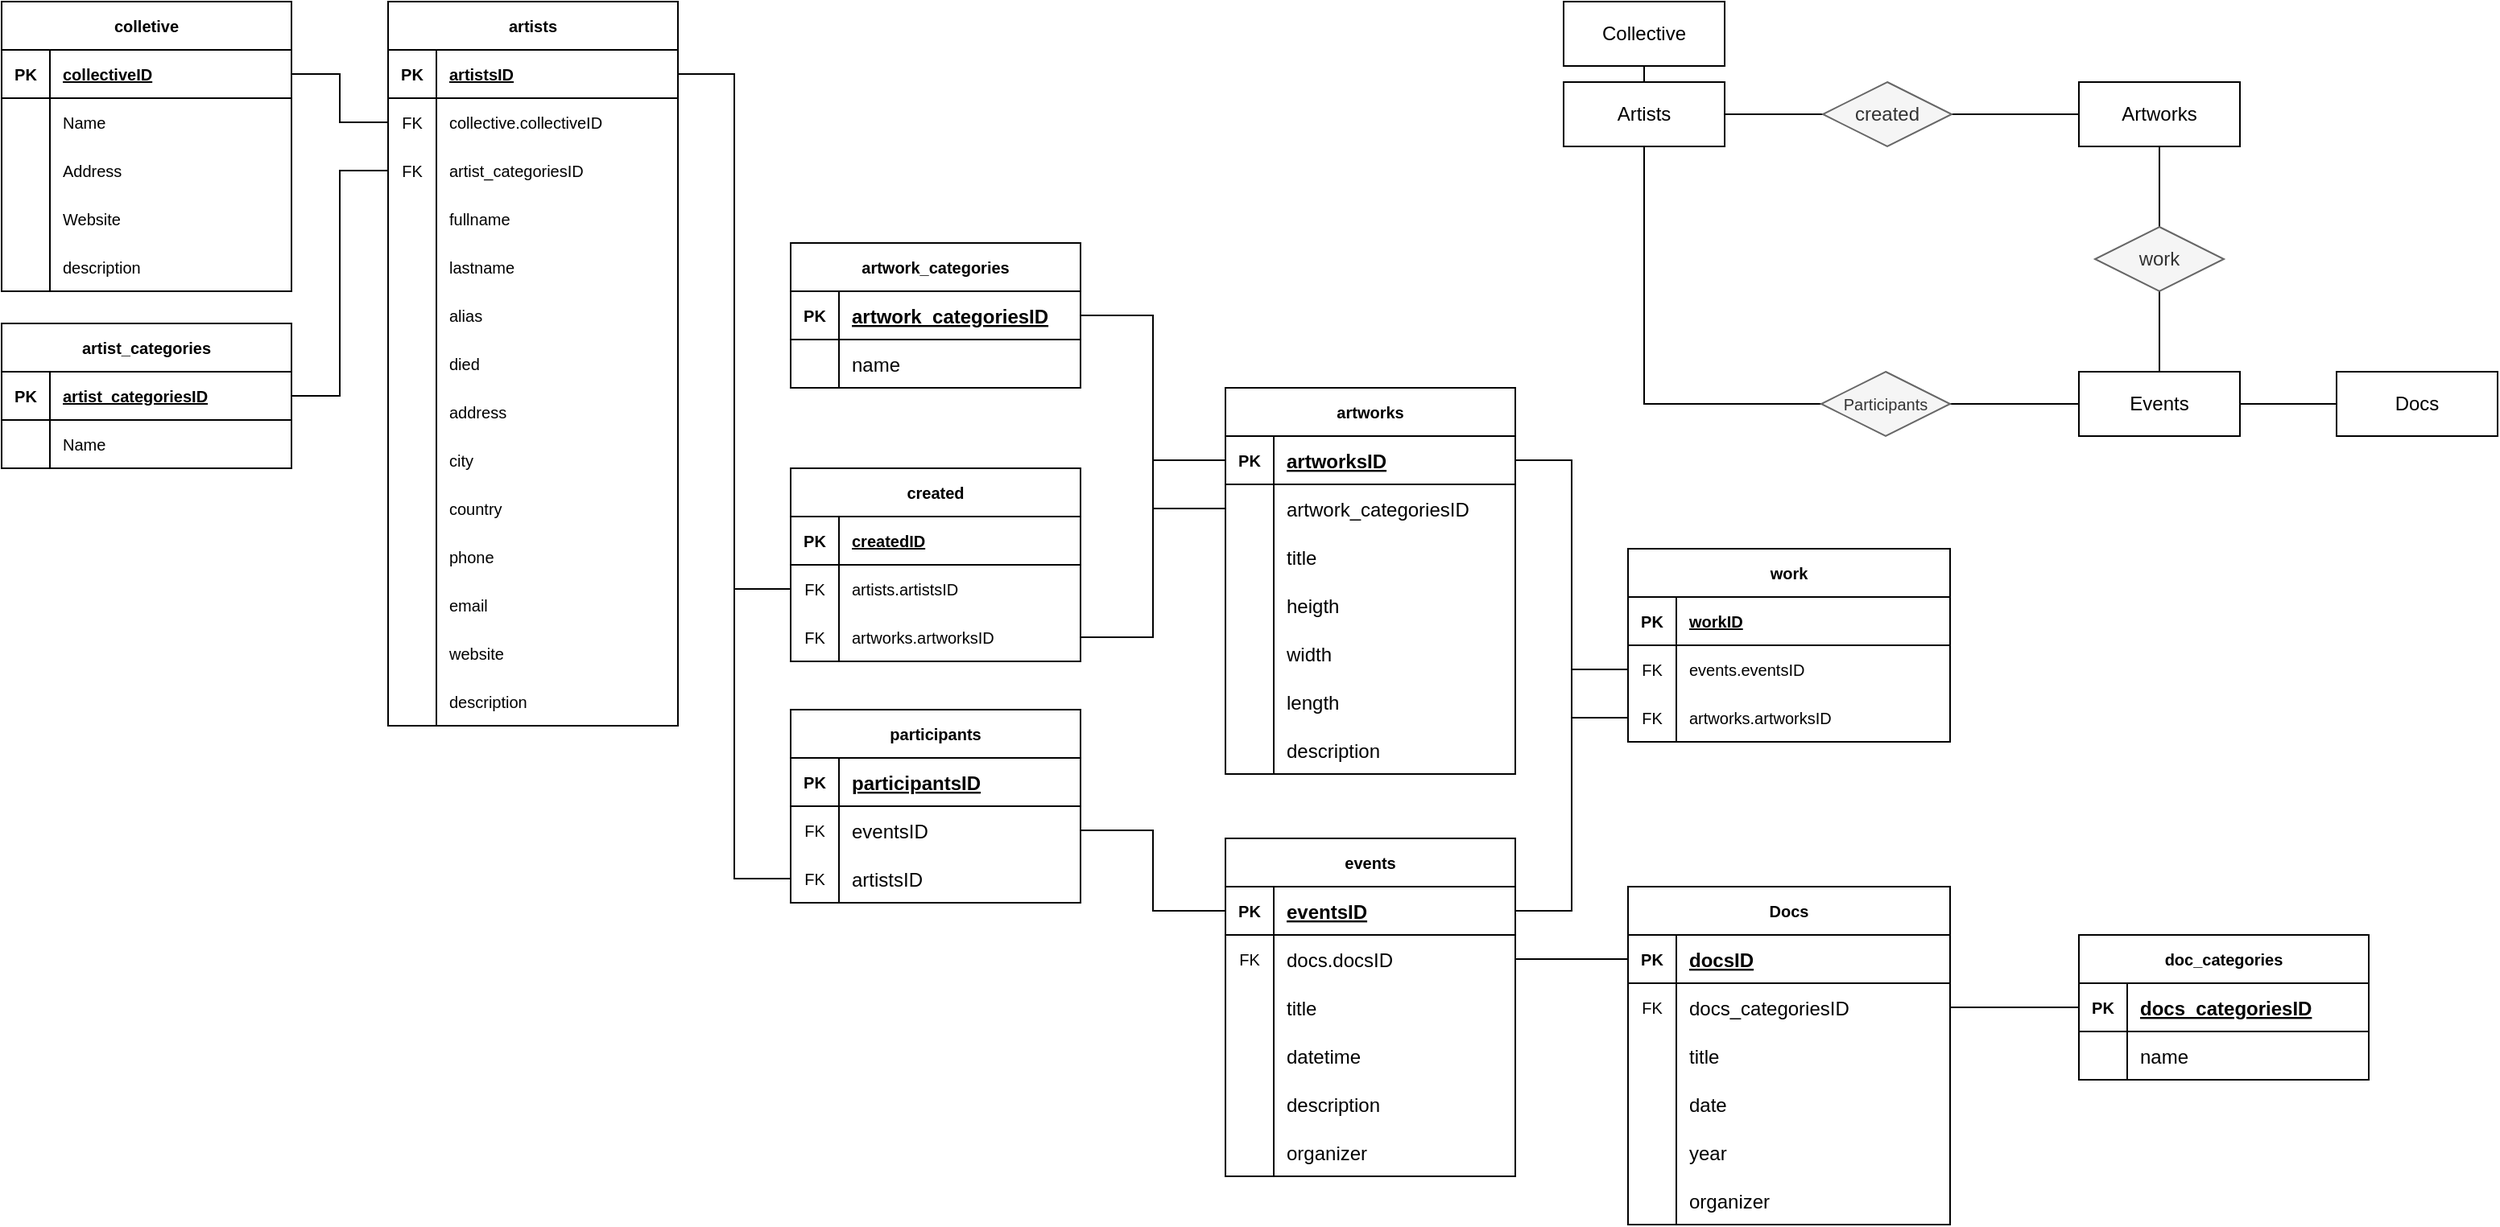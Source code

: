 <mxfile version="20.2.3" type="github">
  <diagram id="x7j7h3DeEQhIxjg_0JNi" name="Page-1">
    <mxGraphModel dx="2102" dy="1422" grid="1" gridSize="10" guides="1" tooltips="1" connect="1" arrows="1" fold="1" page="1" pageScale="1" pageWidth="1600" pageHeight="900" math="0" shadow="0">
      <root>
        <mxCell id="0" />
        <mxCell id="1" parent="0" />
        <mxCell id="9SHsJbn0rk6mdZQlkS-b-9" style="rounded=0;orthogonalLoop=1;jettySize=auto;html=1;endArrow=none;endFill=0;" edge="1" parent="1" source="9SHsJbn0rk6mdZQlkS-b-1" target="9SHsJbn0rk6mdZQlkS-b-6">
          <mxGeometry relative="1" as="geometry" />
        </mxCell>
        <mxCell id="9SHsJbn0rk6mdZQlkS-b-16" style="edgeStyle=none;rounded=0;orthogonalLoop=1;jettySize=auto;html=1;endArrow=none;endFill=0;" edge="1" parent="1" source="9SHsJbn0rk6mdZQlkS-b-1" target="9SHsJbn0rk6mdZQlkS-b-2">
          <mxGeometry relative="1" as="geometry" />
        </mxCell>
        <mxCell id="9SHsJbn0rk6mdZQlkS-b-22" style="edgeStyle=orthogonalEdgeStyle;rounded=0;orthogonalLoop=1;jettySize=auto;html=1;fontSize=10;endArrow=none;endFill=0;" edge="1" parent="1" source="9SHsJbn0rk6mdZQlkS-b-1" target="9SHsJbn0rk6mdZQlkS-b-18">
          <mxGeometry relative="1" as="geometry">
            <Array as="points">
              <mxPoint x="1060" y="290" />
            </Array>
          </mxGeometry>
        </mxCell>
        <mxCell id="9SHsJbn0rk6mdZQlkS-b-1" value="Artists" style="whiteSpace=wrap;html=1;align=center;" vertex="1" parent="1">
          <mxGeometry x="1010" y="90" width="100" height="40" as="geometry" />
        </mxCell>
        <mxCell id="9SHsJbn0rk6mdZQlkS-b-2" value="&lt;div&gt;Collective&lt;/div&gt;" style="whiteSpace=wrap;html=1;align=center;" vertex="1" parent="1">
          <mxGeometry x="1010" y="40" width="100" height="40" as="geometry" />
        </mxCell>
        <mxCell id="9SHsJbn0rk6mdZQlkS-b-12" style="edgeStyle=none;rounded=0;orthogonalLoop=1;jettySize=auto;html=1;endArrow=none;endFill=0;" edge="1" parent="1" source="9SHsJbn0rk6mdZQlkS-b-3" target="9SHsJbn0rk6mdZQlkS-b-8">
          <mxGeometry relative="1" as="geometry" />
        </mxCell>
        <mxCell id="9SHsJbn0rk6mdZQlkS-b-3" value="&lt;div&gt;Artworks&lt;/div&gt;" style="whiteSpace=wrap;html=1;align=center;" vertex="1" parent="1">
          <mxGeometry x="1330" y="90" width="100" height="40" as="geometry" />
        </mxCell>
        <mxCell id="9SHsJbn0rk6mdZQlkS-b-15" style="rounded=0;orthogonalLoop=1;jettySize=auto;html=1;endArrow=none;endFill=0;" edge="1" parent="1" source="9SHsJbn0rk6mdZQlkS-b-4" target="9SHsJbn0rk6mdZQlkS-b-5">
          <mxGeometry width="640" height="380" relative="1" as="geometry">
            <mxPoint x="1480" y="290" as="targetPoint" />
          </mxGeometry>
        </mxCell>
        <mxCell id="9SHsJbn0rk6mdZQlkS-b-4" value="&lt;div&gt;Events&lt;/div&gt;" style="whiteSpace=wrap;html=1;align=center;" vertex="1" parent="1">
          <mxGeometry x="1330" y="270" width="100" height="40" as="geometry" />
        </mxCell>
        <mxCell id="9SHsJbn0rk6mdZQlkS-b-5" value="Docs" style="whiteSpace=wrap;html=1;align=center;" vertex="1" parent="1">
          <mxGeometry x="1490" y="270" width="100" height="40" as="geometry" />
        </mxCell>
        <mxCell id="9SHsJbn0rk6mdZQlkS-b-11" style="edgeStyle=none;rounded=0;orthogonalLoop=1;jettySize=auto;html=1;endArrow=none;endFill=0;" edge="1" parent="1" source="9SHsJbn0rk6mdZQlkS-b-6" target="9SHsJbn0rk6mdZQlkS-b-3">
          <mxGeometry relative="1" as="geometry" />
        </mxCell>
        <mxCell id="9SHsJbn0rk6mdZQlkS-b-6" value="created" style="shape=rhombus;perimeter=rhombusPerimeter;whiteSpace=wrap;html=1;align=center;fillColor=#f5f5f5;fontColor=#333333;strokeColor=#666666;" vertex="1" parent="1">
          <mxGeometry x="1171" y="90" width="80" height="40" as="geometry" />
        </mxCell>
        <mxCell id="9SHsJbn0rk6mdZQlkS-b-13" style="edgeStyle=none;rounded=0;orthogonalLoop=1;jettySize=auto;html=1;endArrow=none;endFill=0;" edge="1" parent="1" source="9SHsJbn0rk6mdZQlkS-b-8" target="9SHsJbn0rk6mdZQlkS-b-4">
          <mxGeometry relative="1" as="geometry" />
        </mxCell>
        <mxCell id="9SHsJbn0rk6mdZQlkS-b-8" value="work" style="shape=rhombus;perimeter=rhombusPerimeter;whiteSpace=wrap;html=1;align=center;fillColor=#f5f5f5;fontColor=#333333;strokeColor=#666666;" vertex="1" parent="1">
          <mxGeometry x="1340" y="180" width="80" height="40" as="geometry" />
        </mxCell>
        <mxCell id="9SHsJbn0rk6mdZQlkS-b-19" style="edgeStyle=orthogonalEdgeStyle;rounded=0;orthogonalLoop=1;jettySize=auto;html=1;fontSize=10;endArrow=none;endFill=0;" edge="1" parent="1" source="9SHsJbn0rk6mdZQlkS-b-18" target="9SHsJbn0rk6mdZQlkS-b-4">
          <mxGeometry relative="1" as="geometry" />
        </mxCell>
        <mxCell id="9SHsJbn0rk6mdZQlkS-b-18" value="&lt;div style=&quot;font-size: 10px;&quot;&gt;&lt;font style=&quot;font-size: 10px;&quot;&gt;Participants&lt;/font&gt;&lt;/div&gt;" style="shape=rhombus;perimeter=rhombusPerimeter;whiteSpace=wrap;html=1;align=center;fillColor=#f5f5f5;fontColor=#333333;strokeColor=#666666;" vertex="1" parent="1">
          <mxGeometry x="1170" y="270" width="80" height="40" as="geometry" />
        </mxCell>
        <mxCell id="9SHsJbn0rk6mdZQlkS-b-25" value="colletive" style="shape=table;startSize=30;container=1;collapsible=1;childLayout=tableLayout;fixedRows=1;rowLines=0;fontStyle=1;align=center;resizeLast=1;fontSize=10;" vertex="1" parent="1">
          <mxGeometry x="40" y="40" width="180" height="180" as="geometry" />
        </mxCell>
        <mxCell id="9SHsJbn0rk6mdZQlkS-b-26" value="" style="shape=tableRow;horizontal=0;startSize=0;swimlaneHead=0;swimlaneBody=0;fillColor=none;collapsible=0;dropTarget=0;points=[[0,0.5],[1,0.5]];portConstraint=eastwest;top=0;left=0;right=0;bottom=1;fontSize=10;" vertex="1" parent="9SHsJbn0rk6mdZQlkS-b-25">
          <mxGeometry y="30" width="180" height="30" as="geometry" />
        </mxCell>
        <mxCell id="9SHsJbn0rk6mdZQlkS-b-27" value="PK" style="shape=partialRectangle;connectable=0;fillColor=none;top=0;left=0;bottom=0;right=0;fontStyle=1;overflow=hidden;fontSize=10;" vertex="1" parent="9SHsJbn0rk6mdZQlkS-b-26">
          <mxGeometry width="30" height="30" as="geometry">
            <mxRectangle width="30" height="30" as="alternateBounds" />
          </mxGeometry>
        </mxCell>
        <mxCell id="9SHsJbn0rk6mdZQlkS-b-28" value="collectiveID" style="shape=partialRectangle;connectable=0;fillColor=none;top=0;left=0;bottom=0;right=0;align=left;spacingLeft=6;fontStyle=5;overflow=hidden;fontSize=10;" vertex="1" parent="9SHsJbn0rk6mdZQlkS-b-26">
          <mxGeometry x="30" width="150" height="30" as="geometry">
            <mxRectangle width="150" height="30" as="alternateBounds" />
          </mxGeometry>
        </mxCell>
        <mxCell id="9SHsJbn0rk6mdZQlkS-b-29" value="" style="shape=tableRow;horizontal=0;startSize=0;swimlaneHead=0;swimlaneBody=0;fillColor=none;collapsible=0;dropTarget=0;points=[[0,0.5],[1,0.5]];portConstraint=eastwest;top=0;left=0;right=0;bottom=0;fontSize=10;" vertex="1" parent="9SHsJbn0rk6mdZQlkS-b-25">
          <mxGeometry y="60" width="180" height="30" as="geometry" />
        </mxCell>
        <mxCell id="9SHsJbn0rk6mdZQlkS-b-30" value="" style="shape=partialRectangle;connectable=0;fillColor=none;top=0;left=0;bottom=0;right=0;editable=1;overflow=hidden;fontSize=10;" vertex="1" parent="9SHsJbn0rk6mdZQlkS-b-29">
          <mxGeometry width="30" height="30" as="geometry">
            <mxRectangle width="30" height="30" as="alternateBounds" />
          </mxGeometry>
        </mxCell>
        <mxCell id="9SHsJbn0rk6mdZQlkS-b-31" value="Name" style="shape=partialRectangle;connectable=0;fillColor=none;top=0;left=0;bottom=0;right=0;align=left;spacingLeft=6;overflow=hidden;fontSize=10;" vertex="1" parent="9SHsJbn0rk6mdZQlkS-b-29">
          <mxGeometry x="30" width="150" height="30" as="geometry">
            <mxRectangle width="150" height="30" as="alternateBounds" />
          </mxGeometry>
        </mxCell>
        <mxCell id="9SHsJbn0rk6mdZQlkS-b-32" value="" style="shape=tableRow;horizontal=0;startSize=0;swimlaneHead=0;swimlaneBody=0;fillColor=none;collapsible=0;dropTarget=0;points=[[0,0.5],[1,0.5]];portConstraint=eastwest;top=0;left=0;right=0;bottom=0;fontSize=10;" vertex="1" parent="9SHsJbn0rk6mdZQlkS-b-25">
          <mxGeometry y="90" width="180" height="30" as="geometry" />
        </mxCell>
        <mxCell id="9SHsJbn0rk6mdZQlkS-b-33" value="" style="shape=partialRectangle;connectable=0;fillColor=none;top=0;left=0;bottom=0;right=0;editable=1;overflow=hidden;fontSize=10;" vertex="1" parent="9SHsJbn0rk6mdZQlkS-b-32">
          <mxGeometry width="30" height="30" as="geometry">
            <mxRectangle width="30" height="30" as="alternateBounds" />
          </mxGeometry>
        </mxCell>
        <mxCell id="9SHsJbn0rk6mdZQlkS-b-34" value="Address" style="shape=partialRectangle;connectable=0;fillColor=none;top=0;left=0;bottom=0;right=0;align=left;spacingLeft=6;overflow=hidden;fontSize=10;" vertex="1" parent="9SHsJbn0rk6mdZQlkS-b-32">
          <mxGeometry x="30" width="150" height="30" as="geometry">
            <mxRectangle width="150" height="30" as="alternateBounds" />
          </mxGeometry>
        </mxCell>
        <mxCell id="9SHsJbn0rk6mdZQlkS-b-35" value="" style="shape=tableRow;horizontal=0;startSize=0;swimlaneHead=0;swimlaneBody=0;fillColor=none;collapsible=0;dropTarget=0;points=[[0,0.5],[1,0.5]];portConstraint=eastwest;top=0;left=0;right=0;bottom=0;fontSize=10;" vertex="1" parent="9SHsJbn0rk6mdZQlkS-b-25">
          <mxGeometry y="120" width="180" height="30" as="geometry" />
        </mxCell>
        <mxCell id="9SHsJbn0rk6mdZQlkS-b-36" value="" style="shape=partialRectangle;connectable=0;fillColor=none;top=0;left=0;bottom=0;right=0;editable=1;overflow=hidden;fontSize=10;" vertex="1" parent="9SHsJbn0rk6mdZQlkS-b-35">
          <mxGeometry width="30" height="30" as="geometry">
            <mxRectangle width="30" height="30" as="alternateBounds" />
          </mxGeometry>
        </mxCell>
        <mxCell id="9SHsJbn0rk6mdZQlkS-b-37" value="Website" style="shape=partialRectangle;connectable=0;fillColor=none;top=0;left=0;bottom=0;right=0;align=left;spacingLeft=6;overflow=hidden;fontSize=10;" vertex="1" parent="9SHsJbn0rk6mdZQlkS-b-35">
          <mxGeometry x="30" width="150" height="30" as="geometry">
            <mxRectangle width="150" height="30" as="alternateBounds" />
          </mxGeometry>
        </mxCell>
        <mxCell id="9SHsJbn0rk6mdZQlkS-b-144" style="shape=tableRow;horizontal=0;startSize=0;swimlaneHead=0;swimlaneBody=0;fillColor=none;collapsible=0;dropTarget=0;points=[[0,0.5],[1,0.5]];portConstraint=eastwest;top=0;left=0;right=0;bottom=0;fontSize=10;" vertex="1" parent="9SHsJbn0rk6mdZQlkS-b-25">
          <mxGeometry y="150" width="180" height="30" as="geometry" />
        </mxCell>
        <mxCell id="9SHsJbn0rk6mdZQlkS-b-145" style="shape=partialRectangle;connectable=0;fillColor=none;top=0;left=0;bottom=0;right=0;editable=1;overflow=hidden;fontSize=10;" vertex="1" parent="9SHsJbn0rk6mdZQlkS-b-144">
          <mxGeometry width="30" height="30" as="geometry">
            <mxRectangle width="30" height="30" as="alternateBounds" />
          </mxGeometry>
        </mxCell>
        <mxCell id="9SHsJbn0rk6mdZQlkS-b-146" value="description" style="shape=partialRectangle;connectable=0;fillColor=none;top=0;left=0;bottom=0;right=0;align=left;spacingLeft=6;overflow=hidden;fontSize=10;" vertex="1" parent="9SHsJbn0rk6mdZQlkS-b-144">
          <mxGeometry x="30" width="150" height="30" as="geometry">
            <mxRectangle width="150" height="30" as="alternateBounds" />
          </mxGeometry>
        </mxCell>
        <mxCell id="9SHsJbn0rk6mdZQlkS-b-38" value="artists" style="shape=table;startSize=30;container=1;collapsible=1;childLayout=tableLayout;fixedRows=1;rowLines=0;fontStyle=1;align=center;resizeLast=1;fontSize=10;" vertex="1" parent="1">
          <mxGeometry x="280" y="40" width="180" height="450" as="geometry" />
        </mxCell>
        <mxCell id="9SHsJbn0rk6mdZQlkS-b-39" value="" style="shape=tableRow;horizontal=0;startSize=0;swimlaneHead=0;swimlaneBody=0;fillColor=none;collapsible=0;dropTarget=0;points=[[0,0.5],[1,0.5]];portConstraint=eastwest;top=0;left=0;right=0;bottom=1;fontSize=10;" vertex="1" parent="9SHsJbn0rk6mdZQlkS-b-38">
          <mxGeometry y="30" width="180" height="30" as="geometry" />
        </mxCell>
        <mxCell id="9SHsJbn0rk6mdZQlkS-b-40" value="PK" style="shape=partialRectangle;connectable=0;fillColor=none;top=0;left=0;bottom=0;right=0;fontStyle=1;overflow=hidden;fontSize=10;" vertex="1" parent="9SHsJbn0rk6mdZQlkS-b-39">
          <mxGeometry width="30" height="30" as="geometry">
            <mxRectangle width="30" height="30" as="alternateBounds" />
          </mxGeometry>
        </mxCell>
        <mxCell id="9SHsJbn0rk6mdZQlkS-b-41" value="artistsID" style="shape=partialRectangle;connectable=0;fillColor=none;top=0;left=0;bottom=0;right=0;align=left;spacingLeft=6;fontStyle=5;overflow=hidden;fontSize=10;" vertex="1" parent="9SHsJbn0rk6mdZQlkS-b-39">
          <mxGeometry x="30" width="150" height="30" as="geometry">
            <mxRectangle width="150" height="30" as="alternateBounds" />
          </mxGeometry>
        </mxCell>
        <mxCell id="9SHsJbn0rk6mdZQlkS-b-106" style="shape=tableRow;horizontal=0;startSize=0;swimlaneHead=0;swimlaneBody=0;fillColor=none;collapsible=0;dropTarget=0;points=[[0,0.5],[1,0.5]];portConstraint=eastwest;top=0;left=0;right=0;bottom=0;fontSize=10;" vertex="1" parent="9SHsJbn0rk6mdZQlkS-b-38">
          <mxGeometry y="60" width="180" height="30" as="geometry" />
        </mxCell>
        <mxCell id="9SHsJbn0rk6mdZQlkS-b-107" value="FK" style="shape=partialRectangle;connectable=0;fillColor=none;top=0;left=0;bottom=0;right=0;editable=1;overflow=hidden;fontSize=10;" vertex="1" parent="9SHsJbn0rk6mdZQlkS-b-106">
          <mxGeometry width="30" height="30" as="geometry">
            <mxRectangle width="30" height="30" as="alternateBounds" />
          </mxGeometry>
        </mxCell>
        <mxCell id="9SHsJbn0rk6mdZQlkS-b-108" value="collective.collectiveID" style="shape=partialRectangle;connectable=0;fillColor=none;top=0;left=0;bottom=0;right=0;align=left;spacingLeft=6;overflow=hidden;fontSize=10;" vertex="1" parent="9SHsJbn0rk6mdZQlkS-b-106">
          <mxGeometry x="30" width="150" height="30" as="geometry">
            <mxRectangle width="150" height="30" as="alternateBounds" />
          </mxGeometry>
        </mxCell>
        <mxCell id="9SHsJbn0rk6mdZQlkS-b-109" style="shape=tableRow;horizontal=0;startSize=0;swimlaneHead=0;swimlaneBody=0;fillColor=none;collapsible=0;dropTarget=0;points=[[0,0.5],[1,0.5]];portConstraint=eastwest;top=0;left=0;right=0;bottom=0;fontSize=10;" vertex="1" parent="9SHsJbn0rk6mdZQlkS-b-38">
          <mxGeometry y="90" width="180" height="30" as="geometry" />
        </mxCell>
        <mxCell id="9SHsJbn0rk6mdZQlkS-b-110" value="FK" style="shape=partialRectangle;connectable=0;fillColor=none;top=0;left=0;bottom=0;right=0;editable=1;overflow=hidden;fontSize=10;" vertex="1" parent="9SHsJbn0rk6mdZQlkS-b-109">
          <mxGeometry width="30" height="30" as="geometry">
            <mxRectangle width="30" height="30" as="alternateBounds" />
          </mxGeometry>
        </mxCell>
        <mxCell id="9SHsJbn0rk6mdZQlkS-b-111" value="artist_categoriesID" style="shape=partialRectangle;connectable=0;fillColor=none;top=0;left=0;bottom=0;right=0;align=left;spacingLeft=6;overflow=hidden;fontSize=10;" vertex="1" parent="9SHsJbn0rk6mdZQlkS-b-109">
          <mxGeometry x="30" width="150" height="30" as="geometry">
            <mxRectangle width="150" height="30" as="alternateBounds" />
          </mxGeometry>
        </mxCell>
        <mxCell id="9SHsJbn0rk6mdZQlkS-b-42" value="" style="shape=tableRow;horizontal=0;startSize=0;swimlaneHead=0;swimlaneBody=0;fillColor=none;collapsible=0;dropTarget=0;points=[[0,0.5],[1,0.5]];portConstraint=eastwest;top=0;left=0;right=0;bottom=0;fontSize=10;" vertex="1" parent="9SHsJbn0rk6mdZQlkS-b-38">
          <mxGeometry y="120" width="180" height="30" as="geometry" />
        </mxCell>
        <mxCell id="9SHsJbn0rk6mdZQlkS-b-43" value="" style="shape=partialRectangle;connectable=0;fillColor=none;top=0;left=0;bottom=0;right=0;editable=1;overflow=hidden;fontSize=10;" vertex="1" parent="9SHsJbn0rk6mdZQlkS-b-42">
          <mxGeometry width="30" height="30" as="geometry">
            <mxRectangle width="30" height="30" as="alternateBounds" />
          </mxGeometry>
        </mxCell>
        <mxCell id="9SHsJbn0rk6mdZQlkS-b-44" value="fullname" style="shape=partialRectangle;connectable=0;fillColor=none;top=0;left=0;bottom=0;right=0;align=left;spacingLeft=6;overflow=hidden;fontSize=10;" vertex="1" parent="9SHsJbn0rk6mdZQlkS-b-42">
          <mxGeometry x="30" width="150" height="30" as="geometry">
            <mxRectangle width="150" height="30" as="alternateBounds" />
          </mxGeometry>
        </mxCell>
        <mxCell id="9SHsJbn0rk6mdZQlkS-b-45" value="" style="shape=tableRow;horizontal=0;startSize=0;swimlaneHead=0;swimlaneBody=0;fillColor=none;collapsible=0;dropTarget=0;points=[[0,0.5],[1,0.5]];portConstraint=eastwest;top=0;left=0;right=0;bottom=0;fontSize=10;" vertex="1" parent="9SHsJbn0rk6mdZQlkS-b-38">
          <mxGeometry y="150" width="180" height="30" as="geometry" />
        </mxCell>
        <mxCell id="9SHsJbn0rk6mdZQlkS-b-46" value="" style="shape=partialRectangle;connectable=0;fillColor=none;top=0;left=0;bottom=0;right=0;editable=1;overflow=hidden;fontSize=10;" vertex="1" parent="9SHsJbn0rk6mdZQlkS-b-45">
          <mxGeometry width="30" height="30" as="geometry">
            <mxRectangle width="30" height="30" as="alternateBounds" />
          </mxGeometry>
        </mxCell>
        <mxCell id="9SHsJbn0rk6mdZQlkS-b-47" value="lastname" style="shape=partialRectangle;connectable=0;fillColor=none;top=0;left=0;bottom=0;right=0;align=left;spacingLeft=6;overflow=hidden;fontSize=10;" vertex="1" parent="9SHsJbn0rk6mdZQlkS-b-45">
          <mxGeometry x="30" width="150" height="30" as="geometry">
            <mxRectangle width="150" height="30" as="alternateBounds" />
          </mxGeometry>
        </mxCell>
        <mxCell id="9SHsJbn0rk6mdZQlkS-b-48" value="" style="shape=tableRow;horizontal=0;startSize=0;swimlaneHead=0;swimlaneBody=0;fillColor=none;collapsible=0;dropTarget=0;points=[[0,0.5],[1,0.5]];portConstraint=eastwest;top=0;left=0;right=0;bottom=0;fontSize=10;" vertex="1" parent="9SHsJbn0rk6mdZQlkS-b-38">
          <mxGeometry y="180" width="180" height="30" as="geometry" />
        </mxCell>
        <mxCell id="9SHsJbn0rk6mdZQlkS-b-49" value="" style="shape=partialRectangle;connectable=0;fillColor=none;top=0;left=0;bottom=0;right=0;editable=1;overflow=hidden;fontSize=10;" vertex="1" parent="9SHsJbn0rk6mdZQlkS-b-48">
          <mxGeometry width="30" height="30" as="geometry">
            <mxRectangle width="30" height="30" as="alternateBounds" />
          </mxGeometry>
        </mxCell>
        <mxCell id="9SHsJbn0rk6mdZQlkS-b-50" value="alias" style="shape=partialRectangle;connectable=0;fillColor=none;top=0;left=0;bottom=0;right=0;align=left;spacingLeft=6;overflow=hidden;fontSize=10;" vertex="1" parent="9SHsJbn0rk6mdZQlkS-b-48">
          <mxGeometry x="30" width="150" height="30" as="geometry">
            <mxRectangle width="150" height="30" as="alternateBounds" />
          </mxGeometry>
        </mxCell>
        <mxCell id="9SHsJbn0rk6mdZQlkS-b-57" style="shape=tableRow;horizontal=0;startSize=0;swimlaneHead=0;swimlaneBody=0;fillColor=none;collapsible=0;dropTarget=0;points=[[0,0.5],[1,0.5]];portConstraint=eastwest;top=0;left=0;right=0;bottom=0;fontSize=10;" vertex="1" parent="9SHsJbn0rk6mdZQlkS-b-38">
          <mxGeometry y="210" width="180" height="30" as="geometry" />
        </mxCell>
        <mxCell id="9SHsJbn0rk6mdZQlkS-b-58" style="shape=partialRectangle;connectable=0;fillColor=none;top=0;left=0;bottom=0;right=0;editable=1;overflow=hidden;fontSize=10;" vertex="1" parent="9SHsJbn0rk6mdZQlkS-b-57">
          <mxGeometry width="30" height="30" as="geometry">
            <mxRectangle width="30" height="30" as="alternateBounds" />
          </mxGeometry>
        </mxCell>
        <mxCell id="9SHsJbn0rk6mdZQlkS-b-59" value="died" style="shape=partialRectangle;connectable=0;fillColor=none;top=0;left=0;bottom=0;right=0;align=left;spacingLeft=6;overflow=hidden;fontSize=10;" vertex="1" parent="9SHsJbn0rk6mdZQlkS-b-57">
          <mxGeometry x="30" width="150" height="30" as="geometry">
            <mxRectangle width="150" height="30" as="alternateBounds" />
          </mxGeometry>
        </mxCell>
        <mxCell id="9SHsJbn0rk6mdZQlkS-b-54" style="shape=tableRow;horizontal=0;startSize=0;swimlaneHead=0;swimlaneBody=0;fillColor=none;collapsible=0;dropTarget=0;points=[[0,0.5],[1,0.5]];portConstraint=eastwest;top=0;left=0;right=0;bottom=0;fontSize=10;" vertex="1" parent="9SHsJbn0rk6mdZQlkS-b-38">
          <mxGeometry y="240" width="180" height="30" as="geometry" />
        </mxCell>
        <mxCell id="9SHsJbn0rk6mdZQlkS-b-55" style="shape=partialRectangle;connectable=0;fillColor=none;top=0;left=0;bottom=0;right=0;editable=1;overflow=hidden;fontSize=10;" vertex="1" parent="9SHsJbn0rk6mdZQlkS-b-54">
          <mxGeometry width="30" height="30" as="geometry">
            <mxRectangle width="30" height="30" as="alternateBounds" />
          </mxGeometry>
        </mxCell>
        <mxCell id="9SHsJbn0rk6mdZQlkS-b-56" value="address" style="shape=partialRectangle;connectable=0;fillColor=none;top=0;left=0;bottom=0;right=0;align=left;spacingLeft=6;overflow=hidden;fontSize=10;" vertex="1" parent="9SHsJbn0rk6mdZQlkS-b-54">
          <mxGeometry x="30" width="150" height="30" as="geometry">
            <mxRectangle width="150" height="30" as="alternateBounds" />
          </mxGeometry>
        </mxCell>
        <mxCell id="9SHsJbn0rk6mdZQlkS-b-51" style="shape=tableRow;horizontal=0;startSize=0;swimlaneHead=0;swimlaneBody=0;fillColor=none;collapsible=0;dropTarget=0;points=[[0,0.5],[1,0.5]];portConstraint=eastwest;top=0;left=0;right=0;bottom=0;fontSize=10;" vertex="1" parent="9SHsJbn0rk6mdZQlkS-b-38">
          <mxGeometry y="270" width="180" height="30" as="geometry" />
        </mxCell>
        <mxCell id="9SHsJbn0rk6mdZQlkS-b-52" style="shape=partialRectangle;connectable=0;fillColor=none;top=0;left=0;bottom=0;right=0;editable=1;overflow=hidden;fontSize=10;" vertex="1" parent="9SHsJbn0rk6mdZQlkS-b-51">
          <mxGeometry width="30" height="30" as="geometry">
            <mxRectangle width="30" height="30" as="alternateBounds" />
          </mxGeometry>
        </mxCell>
        <mxCell id="9SHsJbn0rk6mdZQlkS-b-53" value="city" style="shape=partialRectangle;connectable=0;fillColor=none;top=0;left=0;bottom=0;right=0;align=left;spacingLeft=6;overflow=hidden;fontSize=10;" vertex="1" parent="9SHsJbn0rk6mdZQlkS-b-51">
          <mxGeometry x="30" width="150" height="30" as="geometry">
            <mxRectangle width="150" height="30" as="alternateBounds" />
          </mxGeometry>
        </mxCell>
        <mxCell id="9SHsJbn0rk6mdZQlkS-b-66" style="shape=tableRow;horizontal=0;startSize=0;swimlaneHead=0;swimlaneBody=0;fillColor=none;collapsible=0;dropTarget=0;points=[[0,0.5],[1,0.5]];portConstraint=eastwest;top=0;left=0;right=0;bottom=0;fontSize=10;" vertex="1" parent="9SHsJbn0rk6mdZQlkS-b-38">
          <mxGeometry y="300" width="180" height="30" as="geometry" />
        </mxCell>
        <mxCell id="9SHsJbn0rk6mdZQlkS-b-67" style="shape=partialRectangle;connectable=0;fillColor=none;top=0;left=0;bottom=0;right=0;editable=1;overflow=hidden;fontSize=10;" vertex="1" parent="9SHsJbn0rk6mdZQlkS-b-66">
          <mxGeometry width="30" height="30" as="geometry">
            <mxRectangle width="30" height="30" as="alternateBounds" />
          </mxGeometry>
        </mxCell>
        <mxCell id="9SHsJbn0rk6mdZQlkS-b-68" value="country" style="shape=partialRectangle;connectable=0;fillColor=none;top=0;left=0;bottom=0;right=0;align=left;spacingLeft=6;overflow=hidden;fontSize=10;" vertex="1" parent="9SHsJbn0rk6mdZQlkS-b-66">
          <mxGeometry x="30" width="150" height="30" as="geometry">
            <mxRectangle width="150" height="30" as="alternateBounds" />
          </mxGeometry>
        </mxCell>
        <mxCell id="9SHsJbn0rk6mdZQlkS-b-63" style="shape=tableRow;horizontal=0;startSize=0;swimlaneHead=0;swimlaneBody=0;fillColor=none;collapsible=0;dropTarget=0;points=[[0,0.5],[1,0.5]];portConstraint=eastwest;top=0;left=0;right=0;bottom=0;fontSize=10;" vertex="1" parent="9SHsJbn0rk6mdZQlkS-b-38">
          <mxGeometry y="330" width="180" height="30" as="geometry" />
        </mxCell>
        <mxCell id="9SHsJbn0rk6mdZQlkS-b-64" style="shape=partialRectangle;connectable=0;fillColor=none;top=0;left=0;bottom=0;right=0;editable=1;overflow=hidden;fontSize=10;" vertex="1" parent="9SHsJbn0rk6mdZQlkS-b-63">
          <mxGeometry width="30" height="30" as="geometry">
            <mxRectangle width="30" height="30" as="alternateBounds" />
          </mxGeometry>
        </mxCell>
        <mxCell id="9SHsJbn0rk6mdZQlkS-b-65" value="phone" style="shape=partialRectangle;connectable=0;fillColor=none;top=0;left=0;bottom=0;right=0;align=left;spacingLeft=6;overflow=hidden;fontSize=10;" vertex="1" parent="9SHsJbn0rk6mdZQlkS-b-63">
          <mxGeometry x="30" width="150" height="30" as="geometry">
            <mxRectangle width="150" height="30" as="alternateBounds" />
          </mxGeometry>
        </mxCell>
        <mxCell id="9SHsJbn0rk6mdZQlkS-b-60" style="shape=tableRow;horizontal=0;startSize=0;swimlaneHead=0;swimlaneBody=0;fillColor=none;collapsible=0;dropTarget=0;points=[[0,0.5],[1,0.5]];portConstraint=eastwest;top=0;left=0;right=0;bottom=0;fontSize=10;" vertex="1" parent="9SHsJbn0rk6mdZQlkS-b-38">
          <mxGeometry y="360" width="180" height="30" as="geometry" />
        </mxCell>
        <mxCell id="9SHsJbn0rk6mdZQlkS-b-61" style="shape=partialRectangle;connectable=0;fillColor=none;top=0;left=0;bottom=0;right=0;editable=1;overflow=hidden;fontSize=10;" vertex="1" parent="9SHsJbn0rk6mdZQlkS-b-60">
          <mxGeometry width="30" height="30" as="geometry">
            <mxRectangle width="30" height="30" as="alternateBounds" />
          </mxGeometry>
        </mxCell>
        <mxCell id="9SHsJbn0rk6mdZQlkS-b-62" value="email" style="shape=partialRectangle;connectable=0;fillColor=none;top=0;left=0;bottom=0;right=0;align=left;spacingLeft=6;overflow=hidden;fontSize=10;" vertex="1" parent="9SHsJbn0rk6mdZQlkS-b-60">
          <mxGeometry x="30" width="150" height="30" as="geometry">
            <mxRectangle width="150" height="30" as="alternateBounds" />
          </mxGeometry>
        </mxCell>
        <mxCell id="9SHsJbn0rk6mdZQlkS-b-69" style="shape=tableRow;horizontal=0;startSize=0;swimlaneHead=0;swimlaneBody=0;fillColor=none;collapsible=0;dropTarget=0;points=[[0,0.5],[1,0.5]];portConstraint=eastwest;top=0;left=0;right=0;bottom=0;fontSize=10;" vertex="1" parent="9SHsJbn0rk6mdZQlkS-b-38">
          <mxGeometry y="390" width="180" height="30" as="geometry" />
        </mxCell>
        <mxCell id="9SHsJbn0rk6mdZQlkS-b-70" style="shape=partialRectangle;connectable=0;fillColor=none;top=0;left=0;bottom=0;right=0;editable=1;overflow=hidden;fontSize=10;" vertex="1" parent="9SHsJbn0rk6mdZQlkS-b-69">
          <mxGeometry width="30" height="30" as="geometry">
            <mxRectangle width="30" height="30" as="alternateBounds" />
          </mxGeometry>
        </mxCell>
        <mxCell id="9SHsJbn0rk6mdZQlkS-b-71" value="website" style="shape=partialRectangle;connectable=0;fillColor=none;top=0;left=0;bottom=0;right=0;align=left;spacingLeft=6;overflow=hidden;fontSize=10;" vertex="1" parent="9SHsJbn0rk6mdZQlkS-b-69">
          <mxGeometry x="30" width="150" height="30" as="geometry">
            <mxRectangle width="150" height="30" as="alternateBounds" />
          </mxGeometry>
        </mxCell>
        <mxCell id="9SHsJbn0rk6mdZQlkS-b-72" style="shape=tableRow;horizontal=0;startSize=0;swimlaneHead=0;swimlaneBody=0;fillColor=none;collapsible=0;dropTarget=0;points=[[0,0.5],[1,0.5]];portConstraint=eastwest;top=0;left=0;right=0;bottom=0;fontSize=10;" vertex="1" parent="9SHsJbn0rk6mdZQlkS-b-38">
          <mxGeometry y="420" width="180" height="30" as="geometry" />
        </mxCell>
        <mxCell id="9SHsJbn0rk6mdZQlkS-b-73" style="shape=partialRectangle;connectable=0;fillColor=none;top=0;left=0;bottom=0;right=0;editable=1;overflow=hidden;fontSize=10;" vertex="1" parent="9SHsJbn0rk6mdZQlkS-b-72">
          <mxGeometry width="30" height="30" as="geometry">
            <mxRectangle width="30" height="30" as="alternateBounds" />
          </mxGeometry>
        </mxCell>
        <mxCell id="9SHsJbn0rk6mdZQlkS-b-74" value="description" style="shape=partialRectangle;connectable=0;fillColor=none;top=0;left=0;bottom=0;right=0;align=left;spacingLeft=6;overflow=hidden;fontSize=10;" vertex="1" parent="9SHsJbn0rk6mdZQlkS-b-72">
          <mxGeometry x="30" width="150" height="30" as="geometry">
            <mxRectangle width="150" height="30" as="alternateBounds" />
          </mxGeometry>
        </mxCell>
        <mxCell id="9SHsJbn0rk6mdZQlkS-b-92" value="artist_categories" style="shape=table;startSize=30;container=1;collapsible=1;childLayout=tableLayout;fixedRows=1;rowLines=0;fontStyle=1;align=center;resizeLast=1;fontSize=10;" vertex="1" parent="1">
          <mxGeometry x="40" y="240" width="180" height="90" as="geometry" />
        </mxCell>
        <mxCell id="9SHsJbn0rk6mdZQlkS-b-93" value="" style="shape=tableRow;horizontal=0;startSize=0;swimlaneHead=0;swimlaneBody=0;fillColor=none;collapsible=0;dropTarget=0;points=[[0,0.5],[1,0.5]];portConstraint=eastwest;top=0;left=0;right=0;bottom=1;fontSize=10;" vertex="1" parent="9SHsJbn0rk6mdZQlkS-b-92">
          <mxGeometry y="30" width="180" height="30" as="geometry" />
        </mxCell>
        <mxCell id="9SHsJbn0rk6mdZQlkS-b-94" value="PK" style="shape=partialRectangle;connectable=0;fillColor=none;top=0;left=0;bottom=0;right=0;fontStyle=1;overflow=hidden;fontSize=10;" vertex="1" parent="9SHsJbn0rk6mdZQlkS-b-93">
          <mxGeometry width="30" height="30" as="geometry">
            <mxRectangle width="30" height="30" as="alternateBounds" />
          </mxGeometry>
        </mxCell>
        <mxCell id="9SHsJbn0rk6mdZQlkS-b-95" value="artist_categoriesID" style="shape=partialRectangle;connectable=0;fillColor=none;top=0;left=0;bottom=0;right=0;align=left;spacingLeft=6;fontStyle=5;overflow=hidden;fontSize=10;" vertex="1" parent="9SHsJbn0rk6mdZQlkS-b-93">
          <mxGeometry x="30" width="150" height="30" as="geometry">
            <mxRectangle width="150" height="30" as="alternateBounds" />
          </mxGeometry>
        </mxCell>
        <mxCell id="9SHsJbn0rk6mdZQlkS-b-96" value="" style="shape=tableRow;horizontal=0;startSize=0;swimlaneHead=0;swimlaneBody=0;fillColor=none;collapsible=0;dropTarget=0;points=[[0,0.5],[1,0.5]];portConstraint=eastwest;top=0;left=0;right=0;bottom=0;fontSize=10;" vertex="1" parent="9SHsJbn0rk6mdZQlkS-b-92">
          <mxGeometry y="60" width="180" height="30" as="geometry" />
        </mxCell>
        <mxCell id="9SHsJbn0rk6mdZQlkS-b-97" value="" style="shape=partialRectangle;connectable=0;fillColor=none;top=0;left=0;bottom=0;right=0;editable=1;overflow=hidden;fontSize=10;" vertex="1" parent="9SHsJbn0rk6mdZQlkS-b-96">
          <mxGeometry width="30" height="30" as="geometry">
            <mxRectangle width="30" height="30" as="alternateBounds" />
          </mxGeometry>
        </mxCell>
        <mxCell id="9SHsJbn0rk6mdZQlkS-b-98" value="Name" style="shape=partialRectangle;connectable=0;fillColor=none;top=0;left=0;bottom=0;right=0;align=left;spacingLeft=6;overflow=hidden;fontSize=10;" vertex="1" parent="9SHsJbn0rk6mdZQlkS-b-96">
          <mxGeometry x="30" width="150" height="30" as="geometry">
            <mxRectangle width="150" height="30" as="alternateBounds" />
          </mxGeometry>
        </mxCell>
        <mxCell id="9SHsJbn0rk6mdZQlkS-b-112" value="created" style="shape=table;startSize=30;container=1;collapsible=1;childLayout=tableLayout;fixedRows=1;rowLines=0;fontStyle=1;align=center;resizeLast=1;fontSize=10;" vertex="1" parent="1">
          <mxGeometry x="530" y="330" width="180" height="120" as="geometry" />
        </mxCell>
        <mxCell id="9SHsJbn0rk6mdZQlkS-b-113" value="" style="shape=tableRow;horizontal=0;startSize=0;swimlaneHead=0;swimlaneBody=0;fillColor=none;collapsible=0;dropTarget=0;points=[[0,0.5],[1,0.5]];portConstraint=eastwest;top=0;left=0;right=0;bottom=1;fontSize=10;" vertex="1" parent="9SHsJbn0rk6mdZQlkS-b-112">
          <mxGeometry y="30" width="180" height="30" as="geometry" />
        </mxCell>
        <mxCell id="9SHsJbn0rk6mdZQlkS-b-114" value="PK" style="shape=partialRectangle;connectable=0;fillColor=none;top=0;left=0;bottom=0;right=0;fontStyle=1;overflow=hidden;fontSize=10;" vertex="1" parent="9SHsJbn0rk6mdZQlkS-b-113">
          <mxGeometry width="30" height="30" as="geometry">
            <mxRectangle width="30" height="30" as="alternateBounds" />
          </mxGeometry>
        </mxCell>
        <mxCell id="9SHsJbn0rk6mdZQlkS-b-115" value="createdID" style="shape=partialRectangle;connectable=0;fillColor=none;top=0;left=0;bottom=0;right=0;align=left;spacingLeft=6;fontStyle=5;overflow=hidden;fontSize=10;" vertex="1" parent="9SHsJbn0rk6mdZQlkS-b-113">
          <mxGeometry x="30" width="150" height="30" as="geometry">
            <mxRectangle width="150" height="30" as="alternateBounds" />
          </mxGeometry>
        </mxCell>
        <mxCell id="9SHsJbn0rk6mdZQlkS-b-116" value="" style="shape=tableRow;horizontal=0;startSize=0;swimlaneHead=0;swimlaneBody=0;fillColor=none;collapsible=0;dropTarget=0;points=[[0,0.5],[1,0.5]];portConstraint=eastwest;top=0;left=0;right=0;bottom=0;fontSize=10;" vertex="1" parent="9SHsJbn0rk6mdZQlkS-b-112">
          <mxGeometry y="60" width="180" height="30" as="geometry" />
        </mxCell>
        <mxCell id="9SHsJbn0rk6mdZQlkS-b-117" value="FK" style="shape=partialRectangle;connectable=0;fillColor=none;top=0;left=0;bottom=0;right=0;editable=1;overflow=hidden;fontSize=10;" vertex="1" parent="9SHsJbn0rk6mdZQlkS-b-116">
          <mxGeometry width="30" height="30" as="geometry">
            <mxRectangle width="30" height="30" as="alternateBounds" />
          </mxGeometry>
        </mxCell>
        <mxCell id="9SHsJbn0rk6mdZQlkS-b-118" value="artists.artistsID" style="shape=partialRectangle;connectable=0;fillColor=none;top=0;left=0;bottom=0;right=0;align=left;spacingLeft=6;overflow=hidden;fontSize=10;" vertex="1" parent="9SHsJbn0rk6mdZQlkS-b-116">
          <mxGeometry x="30" width="150" height="30" as="geometry">
            <mxRectangle width="150" height="30" as="alternateBounds" />
          </mxGeometry>
        </mxCell>
        <mxCell id="9SHsJbn0rk6mdZQlkS-b-119" value="" style="shape=tableRow;horizontal=0;startSize=0;swimlaneHead=0;swimlaneBody=0;fillColor=none;collapsible=0;dropTarget=0;points=[[0,0.5],[1,0.5]];portConstraint=eastwest;top=0;left=0;right=0;bottom=0;fontSize=10;" vertex="1" parent="9SHsJbn0rk6mdZQlkS-b-112">
          <mxGeometry y="90" width="180" height="30" as="geometry" />
        </mxCell>
        <mxCell id="9SHsJbn0rk6mdZQlkS-b-120" value="FK" style="shape=partialRectangle;connectable=0;fillColor=none;top=0;left=0;bottom=0;right=0;editable=1;overflow=hidden;fontSize=10;" vertex="1" parent="9SHsJbn0rk6mdZQlkS-b-119">
          <mxGeometry width="30" height="30" as="geometry">
            <mxRectangle width="30" height="30" as="alternateBounds" />
          </mxGeometry>
        </mxCell>
        <mxCell id="9SHsJbn0rk6mdZQlkS-b-121" value="artworks.artworksID" style="shape=partialRectangle;connectable=0;fillColor=none;top=0;left=0;bottom=0;right=0;align=left;spacingLeft=6;overflow=hidden;fontSize=10;" vertex="1" parent="9SHsJbn0rk6mdZQlkS-b-119">
          <mxGeometry x="30" width="150" height="30" as="geometry">
            <mxRectangle width="150" height="30" as="alternateBounds" />
          </mxGeometry>
        </mxCell>
        <mxCell id="9SHsJbn0rk6mdZQlkS-b-125" value="artworks" style="shape=table;startSize=30;container=1;collapsible=1;childLayout=tableLayout;fixedRows=1;rowLines=0;fontStyle=1;align=center;resizeLast=1;fontSize=10;" vertex="1" parent="1">
          <mxGeometry x="800" y="280" width="180" height="240" as="geometry" />
        </mxCell>
        <mxCell id="9SHsJbn0rk6mdZQlkS-b-126" value="" style="shape=tableRow;horizontal=0;startSize=0;swimlaneHead=0;swimlaneBody=0;fillColor=none;collapsible=0;dropTarget=0;points=[[0,0.5],[1,0.5]];portConstraint=eastwest;top=0;left=0;right=0;bottom=1;fontSize=10;" vertex="1" parent="9SHsJbn0rk6mdZQlkS-b-125">
          <mxGeometry y="30" width="180" height="30" as="geometry" />
        </mxCell>
        <mxCell id="9SHsJbn0rk6mdZQlkS-b-127" value="PK" style="shape=partialRectangle;connectable=0;fillColor=none;top=0;left=0;bottom=0;right=0;fontStyle=1;overflow=hidden;fontSize=10;" vertex="1" parent="9SHsJbn0rk6mdZQlkS-b-126">
          <mxGeometry width="30" height="30" as="geometry">
            <mxRectangle width="30" height="30" as="alternateBounds" />
          </mxGeometry>
        </mxCell>
        <mxCell id="9SHsJbn0rk6mdZQlkS-b-128" value="artworksID" style="shape=partialRectangle;connectable=0;fillColor=none;top=0;left=0;bottom=0;right=0;align=left;spacingLeft=6;fontStyle=5;overflow=hidden;fontSize=12;" vertex="1" parent="9SHsJbn0rk6mdZQlkS-b-126">
          <mxGeometry x="30" width="150" height="30" as="geometry">
            <mxRectangle width="150" height="30" as="alternateBounds" />
          </mxGeometry>
        </mxCell>
        <mxCell id="9SHsJbn0rk6mdZQlkS-b-236" style="shape=tableRow;horizontal=0;startSize=0;swimlaneHead=0;swimlaneBody=0;fillColor=none;collapsible=0;dropTarget=0;points=[[0,0.5],[1,0.5]];portConstraint=eastwest;top=0;left=0;right=0;bottom=0;fontSize=10;" vertex="1" parent="9SHsJbn0rk6mdZQlkS-b-125">
          <mxGeometry y="60" width="180" height="30" as="geometry" />
        </mxCell>
        <mxCell id="9SHsJbn0rk6mdZQlkS-b-237" style="shape=partialRectangle;connectable=0;fillColor=none;top=0;left=0;bottom=0;right=0;editable=1;overflow=hidden;fontSize=10;" vertex="1" parent="9SHsJbn0rk6mdZQlkS-b-236">
          <mxGeometry width="30" height="30" as="geometry">
            <mxRectangle width="30" height="30" as="alternateBounds" />
          </mxGeometry>
        </mxCell>
        <mxCell id="9SHsJbn0rk6mdZQlkS-b-238" value="artwork_categoriesID" style="shape=partialRectangle;connectable=0;fillColor=none;top=0;left=0;bottom=0;right=0;align=left;spacingLeft=6;overflow=hidden;fontSize=12;" vertex="1" parent="9SHsJbn0rk6mdZQlkS-b-236">
          <mxGeometry x="30" width="150" height="30" as="geometry">
            <mxRectangle width="150" height="30" as="alternateBounds" />
          </mxGeometry>
        </mxCell>
        <mxCell id="9SHsJbn0rk6mdZQlkS-b-129" value="" style="shape=tableRow;horizontal=0;startSize=0;swimlaneHead=0;swimlaneBody=0;fillColor=none;collapsible=0;dropTarget=0;points=[[0,0.5],[1,0.5]];portConstraint=eastwest;top=0;left=0;right=0;bottom=0;fontSize=10;" vertex="1" parent="9SHsJbn0rk6mdZQlkS-b-125">
          <mxGeometry y="90" width="180" height="30" as="geometry" />
        </mxCell>
        <mxCell id="9SHsJbn0rk6mdZQlkS-b-130" value="" style="shape=partialRectangle;connectable=0;fillColor=none;top=0;left=0;bottom=0;right=0;editable=1;overflow=hidden;fontSize=10;" vertex="1" parent="9SHsJbn0rk6mdZQlkS-b-129">
          <mxGeometry width="30" height="30" as="geometry">
            <mxRectangle width="30" height="30" as="alternateBounds" />
          </mxGeometry>
        </mxCell>
        <mxCell id="9SHsJbn0rk6mdZQlkS-b-131" value="title" style="shape=partialRectangle;connectable=0;fillColor=none;top=0;left=0;bottom=0;right=0;align=left;spacingLeft=6;overflow=hidden;fontSize=12;" vertex="1" parent="9SHsJbn0rk6mdZQlkS-b-129">
          <mxGeometry x="30" width="150" height="30" as="geometry">
            <mxRectangle width="150" height="30" as="alternateBounds" />
          </mxGeometry>
        </mxCell>
        <mxCell id="9SHsJbn0rk6mdZQlkS-b-132" value="" style="shape=tableRow;horizontal=0;startSize=0;swimlaneHead=0;swimlaneBody=0;fillColor=none;collapsible=0;dropTarget=0;points=[[0,0.5],[1,0.5]];portConstraint=eastwest;top=0;left=0;right=0;bottom=0;fontSize=10;" vertex="1" parent="9SHsJbn0rk6mdZQlkS-b-125">
          <mxGeometry y="120" width="180" height="30" as="geometry" />
        </mxCell>
        <mxCell id="9SHsJbn0rk6mdZQlkS-b-133" value="" style="shape=partialRectangle;connectable=0;fillColor=none;top=0;left=0;bottom=0;right=0;editable=1;overflow=hidden;fontSize=10;" vertex="1" parent="9SHsJbn0rk6mdZQlkS-b-132">
          <mxGeometry width="30" height="30" as="geometry">
            <mxRectangle width="30" height="30" as="alternateBounds" />
          </mxGeometry>
        </mxCell>
        <mxCell id="9SHsJbn0rk6mdZQlkS-b-134" value="heigth" style="shape=partialRectangle;connectable=0;fillColor=none;top=0;left=0;bottom=0;right=0;align=left;spacingLeft=6;overflow=hidden;fontSize=12;" vertex="1" parent="9SHsJbn0rk6mdZQlkS-b-132">
          <mxGeometry x="30" width="150" height="30" as="geometry">
            <mxRectangle width="150" height="30" as="alternateBounds" />
          </mxGeometry>
        </mxCell>
        <mxCell id="9SHsJbn0rk6mdZQlkS-b-141" style="shape=tableRow;horizontal=0;startSize=0;swimlaneHead=0;swimlaneBody=0;fillColor=none;collapsible=0;dropTarget=0;points=[[0,0.5],[1,0.5]];portConstraint=eastwest;top=0;left=0;right=0;bottom=0;fontSize=10;" vertex="1" parent="9SHsJbn0rk6mdZQlkS-b-125">
          <mxGeometry y="150" width="180" height="30" as="geometry" />
        </mxCell>
        <mxCell id="9SHsJbn0rk6mdZQlkS-b-142" style="shape=partialRectangle;connectable=0;fillColor=none;top=0;left=0;bottom=0;right=0;editable=1;overflow=hidden;fontSize=10;" vertex="1" parent="9SHsJbn0rk6mdZQlkS-b-141">
          <mxGeometry width="30" height="30" as="geometry">
            <mxRectangle width="30" height="30" as="alternateBounds" />
          </mxGeometry>
        </mxCell>
        <mxCell id="9SHsJbn0rk6mdZQlkS-b-143" value="width" style="shape=partialRectangle;connectable=0;fillColor=none;top=0;left=0;bottom=0;right=0;align=left;spacingLeft=6;overflow=hidden;fontSize=12;" vertex="1" parent="9SHsJbn0rk6mdZQlkS-b-141">
          <mxGeometry x="30" width="150" height="30" as="geometry">
            <mxRectangle width="150" height="30" as="alternateBounds" />
          </mxGeometry>
        </mxCell>
        <mxCell id="9SHsJbn0rk6mdZQlkS-b-138" style="shape=tableRow;horizontal=0;startSize=0;swimlaneHead=0;swimlaneBody=0;fillColor=none;collapsible=0;dropTarget=0;points=[[0,0.5],[1,0.5]];portConstraint=eastwest;top=0;left=0;right=0;bottom=0;fontSize=10;" vertex="1" parent="9SHsJbn0rk6mdZQlkS-b-125">
          <mxGeometry y="180" width="180" height="30" as="geometry" />
        </mxCell>
        <mxCell id="9SHsJbn0rk6mdZQlkS-b-139" style="shape=partialRectangle;connectable=0;fillColor=none;top=0;left=0;bottom=0;right=0;editable=1;overflow=hidden;fontSize=10;" vertex="1" parent="9SHsJbn0rk6mdZQlkS-b-138">
          <mxGeometry width="30" height="30" as="geometry">
            <mxRectangle width="30" height="30" as="alternateBounds" />
          </mxGeometry>
        </mxCell>
        <mxCell id="9SHsJbn0rk6mdZQlkS-b-140" value="length" style="shape=partialRectangle;connectable=0;fillColor=none;top=0;left=0;bottom=0;right=0;align=left;spacingLeft=6;overflow=hidden;fontSize=12;" vertex="1" parent="9SHsJbn0rk6mdZQlkS-b-138">
          <mxGeometry x="30" width="150" height="30" as="geometry">
            <mxRectangle width="150" height="30" as="alternateBounds" />
          </mxGeometry>
        </mxCell>
        <mxCell id="9SHsJbn0rk6mdZQlkS-b-135" style="shape=tableRow;horizontal=0;startSize=0;swimlaneHead=0;swimlaneBody=0;fillColor=none;collapsible=0;dropTarget=0;points=[[0,0.5],[1,0.5]];portConstraint=eastwest;top=0;left=0;right=0;bottom=0;fontSize=10;" vertex="1" parent="9SHsJbn0rk6mdZQlkS-b-125">
          <mxGeometry y="210" width="180" height="30" as="geometry" />
        </mxCell>
        <mxCell id="9SHsJbn0rk6mdZQlkS-b-136" style="shape=partialRectangle;connectable=0;fillColor=none;top=0;left=0;bottom=0;right=0;editable=1;overflow=hidden;fontSize=10;" vertex="1" parent="9SHsJbn0rk6mdZQlkS-b-135">
          <mxGeometry width="30" height="30" as="geometry">
            <mxRectangle width="30" height="30" as="alternateBounds" />
          </mxGeometry>
        </mxCell>
        <mxCell id="9SHsJbn0rk6mdZQlkS-b-137" value="description" style="shape=partialRectangle;connectable=0;fillColor=none;top=0;left=0;bottom=0;right=0;align=left;spacingLeft=6;overflow=hidden;fontSize=12;" vertex="1" parent="9SHsJbn0rk6mdZQlkS-b-135">
          <mxGeometry x="30" width="150" height="30" as="geometry">
            <mxRectangle width="150" height="30" as="alternateBounds" />
          </mxGeometry>
        </mxCell>
        <mxCell id="9SHsJbn0rk6mdZQlkS-b-147" value="events" style="shape=table;startSize=30;container=1;collapsible=1;childLayout=tableLayout;fixedRows=1;rowLines=0;fontStyle=1;align=center;resizeLast=1;fontSize=10;" vertex="1" parent="1">
          <mxGeometry x="800" y="560" width="180" height="210" as="geometry" />
        </mxCell>
        <mxCell id="9SHsJbn0rk6mdZQlkS-b-148" value="" style="shape=tableRow;horizontal=0;startSize=0;swimlaneHead=0;swimlaneBody=0;fillColor=none;collapsible=0;dropTarget=0;points=[[0,0.5],[1,0.5]];portConstraint=eastwest;top=0;left=0;right=0;bottom=1;fontSize=10;" vertex="1" parent="9SHsJbn0rk6mdZQlkS-b-147">
          <mxGeometry y="30" width="180" height="30" as="geometry" />
        </mxCell>
        <mxCell id="9SHsJbn0rk6mdZQlkS-b-149" value="PK" style="shape=partialRectangle;connectable=0;fillColor=none;top=0;left=0;bottom=0;right=0;fontStyle=1;overflow=hidden;fontSize=10;" vertex="1" parent="9SHsJbn0rk6mdZQlkS-b-148">
          <mxGeometry width="30" height="30" as="geometry">
            <mxRectangle width="30" height="30" as="alternateBounds" />
          </mxGeometry>
        </mxCell>
        <mxCell id="9SHsJbn0rk6mdZQlkS-b-150" value="eventsID" style="shape=partialRectangle;connectable=0;fillColor=none;top=0;left=0;bottom=0;right=0;align=left;spacingLeft=6;fontStyle=5;overflow=hidden;fontSize=12;" vertex="1" parent="9SHsJbn0rk6mdZQlkS-b-148">
          <mxGeometry x="30" width="150" height="30" as="geometry">
            <mxRectangle width="150" height="30" as="alternateBounds" />
          </mxGeometry>
        </mxCell>
        <mxCell id="9SHsJbn0rk6mdZQlkS-b-246" style="shape=tableRow;horizontal=0;startSize=0;swimlaneHead=0;swimlaneBody=0;fillColor=none;collapsible=0;dropTarget=0;points=[[0,0.5],[1,0.5]];portConstraint=eastwest;top=0;left=0;right=0;bottom=0;fontSize=10;" vertex="1" parent="9SHsJbn0rk6mdZQlkS-b-147">
          <mxGeometry y="60" width="180" height="30" as="geometry" />
        </mxCell>
        <mxCell id="9SHsJbn0rk6mdZQlkS-b-247" value="FK" style="shape=partialRectangle;connectable=0;fillColor=none;top=0;left=0;bottom=0;right=0;editable=1;overflow=hidden;fontSize=10;" vertex="1" parent="9SHsJbn0rk6mdZQlkS-b-246">
          <mxGeometry width="30" height="30" as="geometry">
            <mxRectangle width="30" height="30" as="alternateBounds" />
          </mxGeometry>
        </mxCell>
        <mxCell id="9SHsJbn0rk6mdZQlkS-b-248" value="docs.docsID" style="shape=partialRectangle;connectable=0;fillColor=none;top=0;left=0;bottom=0;right=0;align=left;spacingLeft=6;overflow=hidden;fontSize=12;" vertex="1" parent="9SHsJbn0rk6mdZQlkS-b-246">
          <mxGeometry x="30" width="150" height="30" as="geometry">
            <mxRectangle width="150" height="30" as="alternateBounds" />
          </mxGeometry>
        </mxCell>
        <mxCell id="9SHsJbn0rk6mdZQlkS-b-151" value="" style="shape=tableRow;horizontal=0;startSize=0;swimlaneHead=0;swimlaneBody=0;fillColor=none;collapsible=0;dropTarget=0;points=[[0,0.5],[1,0.5]];portConstraint=eastwest;top=0;left=0;right=0;bottom=0;fontSize=10;" vertex="1" parent="9SHsJbn0rk6mdZQlkS-b-147">
          <mxGeometry y="90" width="180" height="30" as="geometry" />
        </mxCell>
        <mxCell id="9SHsJbn0rk6mdZQlkS-b-152" value="" style="shape=partialRectangle;connectable=0;fillColor=none;top=0;left=0;bottom=0;right=0;editable=1;overflow=hidden;fontSize=10;" vertex="1" parent="9SHsJbn0rk6mdZQlkS-b-151">
          <mxGeometry width="30" height="30" as="geometry">
            <mxRectangle width="30" height="30" as="alternateBounds" />
          </mxGeometry>
        </mxCell>
        <mxCell id="9SHsJbn0rk6mdZQlkS-b-153" value="title" style="shape=partialRectangle;connectable=0;fillColor=none;top=0;left=0;bottom=0;right=0;align=left;spacingLeft=6;overflow=hidden;fontSize=12;" vertex="1" parent="9SHsJbn0rk6mdZQlkS-b-151">
          <mxGeometry x="30" width="150" height="30" as="geometry">
            <mxRectangle width="150" height="30" as="alternateBounds" />
          </mxGeometry>
        </mxCell>
        <mxCell id="9SHsJbn0rk6mdZQlkS-b-154" value="" style="shape=tableRow;horizontal=0;startSize=0;swimlaneHead=0;swimlaneBody=0;fillColor=none;collapsible=0;dropTarget=0;points=[[0,0.5],[1,0.5]];portConstraint=eastwest;top=0;left=0;right=0;bottom=0;fontSize=10;" vertex="1" parent="9SHsJbn0rk6mdZQlkS-b-147">
          <mxGeometry y="120" width="180" height="30" as="geometry" />
        </mxCell>
        <mxCell id="9SHsJbn0rk6mdZQlkS-b-155" value="" style="shape=partialRectangle;connectable=0;fillColor=none;top=0;left=0;bottom=0;right=0;editable=1;overflow=hidden;fontSize=10;" vertex="1" parent="9SHsJbn0rk6mdZQlkS-b-154">
          <mxGeometry width="30" height="30" as="geometry">
            <mxRectangle width="30" height="30" as="alternateBounds" />
          </mxGeometry>
        </mxCell>
        <mxCell id="9SHsJbn0rk6mdZQlkS-b-156" value="datetime" style="shape=partialRectangle;connectable=0;fillColor=none;top=0;left=0;bottom=0;right=0;align=left;spacingLeft=6;overflow=hidden;fontSize=12;" vertex="1" parent="9SHsJbn0rk6mdZQlkS-b-154">
          <mxGeometry x="30" width="150" height="30" as="geometry">
            <mxRectangle width="150" height="30" as="alternateBounds" />
          </mxGeometry>
        </mxCell>
        <mxCell id="9SHsJbn0rk6mdZQlkS-b-157" style="shape=tableRow;horizontal=0;startSize=0;swimlaneHead=0;swimlaneBody=0;fillColor=none;collapsible=0;dropTarget=0;points=[[0,0.5],[1,0.5]];portConstraint=eastwest;top=0;left=0;right=0;bottom=0;fontSize=10;" vertex="1" parent="9SHsJbn0rk6mdZQlkS-b-147">
          <mxGeometry y="150" width="180" height="30" as="geometry" />
        </mxCell>
        <mxCell id="9SHsJbn0rk6mdZQlkS-b-158" style="shape=partialRectangle;connectable=0;fillColor=none;top=0;left=0;bottom=0;right=0;editable=1;overflow=hidden;fontSize=10;" vertex="1" parent="9SHsJbn0rk6mdZQlkS-b-157">
          <mxGeometry width="30" height="30" as="geometry">
            <mxRectangle width="30" height="30" as="alternateBounds" />
          </mxGeometry>
        </mxCell>
        <mxCell id="9SHsJbn0rk6mdZQlkS-b-159" value="description" style="shape=partialRectangle;connectable=0;fillColor=none;top=0;left=0;bottom=0;right=0;align=left;spacingLeft=6;overflow=hidden;fontSize=12;" vertex="1" parent="9SHsJbn0rk6mdZQlkS-b-157">
          <mxGeometry x="30" width="150" height="30" as="geometry">
            <mxRectangle width="150" height="30" as="alternateBounds" />
          </mxGeometry>
        </mxCell>
        <mxCell id="9SHsJbn0rk6mdZQlkS-b-160" style="shape=tableRow;horizontal=0;startSize=0;swimlaneHead=0;swimlaneBody=0;fillColor=none;collapsible=0;dropTarget=0;points=[[0,0.5],[1,0.5]];portConstraint=eastwest;top=0;left=0;right=0;bottom=0;fontSize=10;" vertex="1" parent="9SHsJbn0rk6mdZQlkS-b-147">
          <mxGeometry y="180" width="180" height="30" as="geometry" />
        </mxCell>
        <mxCell id="9SHsJbn0rk6mdZQlkS-b-161" style="shape=partialRectangle;connectable=0;fillColor=none;top=0;left=0;bottom=0;right=0;editable=1;overflow=hidden;fontSize=10;" vertex="1" parent="9SHsJbn0rk6mdZQlkS-b-160">
          <mxGeometry width="30" height="30" as="geometry">
            <mxRectangle width="30" height="30" as="alternateBounds" />
          </mxGeometry>
        </mxCell>
        <mxCell id="9SHsJbn0rk6mdZQlkS-b-162" value="organizer" style="shape=partialRectangle;connectable=0;fillColor=none;top=0;left=0;bottom=0;right=0;align=left;spacingLeft=6;overflow=hidden;fontSize=12;" vertex="1" parent="9SHsJbn0rk6mdZQlkS-b-160">
          <mxGeometry x="30" width="150" height="30" as="geometry">
            <mxRectangle width="150" height="30" as="alternateBounds" />
          </mxGeometry>
        </mxCell>
        <mxCell id="9SHsJbn0rk6mdZQlkS-b-166" value="Docs" style="shape=table;startSize=30;container=1;collapsible=1;childLayout=tableLayout;fixedRows=1;rowLines=0;fontStyle=1;align=center;resizeLast=1;fontSize=10;" vertex="1" parent="1">
          <mxGeometry x="1050" y="590" width="200" height="210" as="geometry" />
        </mxCell>
        <mxCell id="9SHsJbn0rk6mdZQlkS-b-167" value="" style="shape=tableRow;horizontal=0;startSize=0;swimlaneHead=0;swimlaneBody=0;fillColor=none;collapsible=0;dropTarget=0;points=[[0,0.5],[1,0.5]];portConstraint=eastwest;top=0;left=0;right=0;bottom=1;fontSize=10;" vertex="1" parent="9SHsJbn0rk6mdZQlkS-b-166">
          <mxGeometry y="30" width="200" height="30" as="geometry" />
        </mxCell>
        <mxCell id="9SHsJbn0rk6mdZQlkS-b-168" value="PK" style="shape=partialRectangle;connectable=0;fillColor=none;top=0;left=0;bottom=0;right=0;fontStyle=1;overflow=hidden;fontSize=10;" vertex="1" parent="9SHsJbn0rk6mdZQlkS-b-167">
          <mxGeometry width="30" height="30" as="geometry">
            <mxRectangle width="30" height="30" as="alternateBounds" />
          </mxGeometry>
        </mxCell>
        <mxCell id="9SHsJbn0rk6mdZQlkS-b-169" value="docsID" style="shape=partialRectangle;connectable=0;fillColor=none;top=0;left=0;bottom=0;right=0;align=left;spacingLeft=6;fontStyle=5;overflow=hidden;fontSize=12;" vertex="1" parent="9SHsJbn0rk6mdZQlkS-b-167">
          <mxGeometry x="30" width="170" height="30" as="geometry">
            <mxRectangle width="170" height="30" as="alternateBounds" />
          </mxGeometry>
        </mxCell>
        <mxCell id="9SHsJbn0rk6mdZQlkS-b-249" style="shape=tableRow;horizontal=0;startSize=0;swimlaneHead=0;swimlaneBody=0;fillColor=none;collapsible=0;dropTarget=0;points=[[0,0.5],[1,0.5]];portConstraint=eastwest;top=0;left=0;right=0;bottom=0;fontSize=10;" vertex="1" parent="9SHsJbn0rk6mdZQlkS-b-166">
          <mxGeometry y="60" width="200" height="30" as="geometry" />
        </mxCell>
        <mxCell id="9SHsJbn0rk6mdZQlkS-b-250" value="FK" style="shape=partialRectangle;connectable=0;fillColor=none;top=0;left=0;bottom=0;right=0;editable=1;overflow=hidden;fontSize=10;" vertex="1" parent="9SHsJbn0rk6mdZQlkS-b-249">
          <mxGeometry width="30" height="30" as="geometry">
            <mxRectangle width="30" height="30" as="alternateBounds" />
          </mxGeometry>
        </mxCell>
        <mxCell id="9SHsJbn0rk6mdZQlkS-b-251" value="docs_categoriesID" style="shape=partialRectangle;connectable=0;fillColor=none;top=0;left=0;bottom=0;right=0;align=left;spacingLeft=6;overflow=hidden;fontSize=12;" vertex="1" parent="9SHsJbn0rk6mdZQlkS-b-249">
          <mxGeometry x="30" width="170" height="30" as="geometry">
            <mxRectangle width="170" height="30" as="alternateBounds" />
          </mxGeometry>
        </mxCell>
        <mxCell id="9SHsJbn0rk6mdZQlkS-b-170" value="" style="shape=tableRow;horizontal=0;startSize=0;swimlaneHead=0;swimlaneBody=0;fillColor=none;collapsible=0;dropTarget=0;points=[[0,0.5],[1,0.5]];portConstraint=eastwest;top=0;left=0;right=0;bottom=0;fontSize=10;" vertex="1" parent="9SHsJbn0rk6mdZQlkS-b-166">
          <mxGeometry y="90" width="200" height="30" as="geometry" />
        </mxCell>
        <mxCell id="9SHsJbn0rk6mdZQlkS-b-171" value="" style="shape=partialRectangle;connectable=0;fillColor=none;top=0;left=0;bottom=0;right=0;editable=1;overflow=hidden;fontSize=10;" vertex="1" parent="9SHsJbn0rk6mdZQlkS-b-170">
          <mxGeometry width="30" height="30" as="geometry">
            <mxRectangle width="30" height="30" as="alternateBounds" />
          </mxGeometry>
        </mxCell>
        <mxCell id="9SHsJbn0rk6mdZQlkS-b-172" value="title" style="shape=partialRectangle;connectable=0;fillColor=none;top=0;left=0;bottom=0;right=0;align=left;spacingLeft=6;overflow=hidden;fontSize=12;" vertex="1" parent="9SHsJbn0rk6mdZQlkS-b-170">
          <mxGeometry x="30" width="170" height="30" as="geometry">
            <mxRectangle width="170" height="30" as="alternateBounds" />
          </mxGeometry>
        </mxCell>
        <mxCell id="9SHsJbn0rk6mdZQlkS-b-173" value="" style="shape=tableRow;horizontal=0;startSize=0;swimlaneHead=0;swimlaneBody=0;fillColor=none;collapsible=0;dropTarget=0;points=[[0,0.5],[1,0.5]];portConstraint=eastwest;top=0;left=0;right=0;bottom=0;fontSize=10;" vertex="1" parent="9SHsJbn0rk6mdZQlkS-b-166">
          <mxGeometry y="120" width="200" height="30" as="geometry" />
        </mxCell>
        <mxCell id="9SHsJbn0rk6mdZQlkS-b-174" value="" style="shape=partialRectangle;connectable=0;fillColor=none;top=0;left=0;bottom=0;right=0;editable=1;overflow=hidden;fontSize=10;" vertex="1" parent="9SHsJbn0rk6mdZQlkS-b-173">
          <mxGeometry width="30" height="30" as="geometry">
            <mxRectangle width="30" height="30" as="alternateBounds" />
          </mxGeometry>
        </mxCell>
        <mxCell id="9SHsJbn0rk6mdZQlkS-b-175" value="date" style="shape=partialRectangle;connectable=0;fillColor=none;top=0;left=0;bottom=0;right=0;align=left;spacingLeft=6;overflow=hidden;fontSize=12;" vertex="1" parent="9SHsJbn0rk6mdZQlkS-b-173">
          <mxGeometry x="30" width="170" height="30" as="geometry">
            <mxRectangle width="170" height="30" as="alternateBounds" />
          </mxGeometry>
        </mxCell>
        <mxCell id="9SHsJbn0rk6mdZQlkS-b-176" style="shape=tableRow;horizontal=0;startSize=0;swimlaneHead=0;swimlaneBody=0;fillColor=none;collapsible=0;dropTarget=0;points=[[0,0.5],[1,0.5]];portConstraint=eastwest;top=0;left=0;right=0;bottom=0;fontSize=10;" vertex="1" parent="9SHsJbn0rk6mdZQlkS-b-166">
          <mxGeometry y="150" width="200" height="30" as="geometry" />
        </mxCell>
        <mxCell id="9SHsJbn0rk6mdZQlkS-b-177" style="shape=partialRectangle;connectable=0;fillColor=none;top=0;left=0;bottom=0;right=0;editable=1;overflow=hidden;fontSize=10;" vertex="1" parent="9SHsJbn0rk6mdZQlkS-b-176">
          <mxGeometry width="30" height="30" as="geometry">
            <mxRectangle width="30" height="30" as="alternateBounds" />
          </mxGeometry>
        </mxCell>
        <mxCell id="9SHsJbn0rk6mdZQlkS-b-178" value="year" style="shape=partialRectangle;connectable=0;fillColor=none;top=0;left=0;bottom=0;right=0;align=left;spacingLeft=6;overflow=hidden;fontSize=12;" vertex="1" parent="9SHsJbn0rk6mdZQlkS-b-176">
          <mxGeometry x="30" width="170" height="30" as="geometry">
            <mxRectangle width="170" height="30" as="alternateBounds" />
          </mxGeometry>
        </mxCell>
        <mxCell id="9SHsJbn0rk6mdZQlkS-b-179" style="shape=tableRow;horizontal=0;startSize=0;swimlaneHead=0;swimlaneBody=0;fillColor=none;collapsible=0;dropTarget=0;points=[[0,0.5],[1,0.5]];portConstraint=eastwest;top=0;left=0;right=0;bottom=0;fontSize=10;" vertex="1" parent="9SHsJbn0rk6mdZQlkS-b-166">
          <mxGeometry y="180" width="200" height="30" as="geometry" />
        </mxCell>
        <mxCell id="9SHsJbn0rk6mdZQlkS-b-180" style="shape=partialRectangle;connectable=0;fillColor=none;top=0;left=0;bottom=0;right=0;editable=1;overflow=hidden;fontSize=10;" vertex="1" parent="9SHsJbn0rk6mdZQlkS-b-179">
          <mxGeometry width="30" height="30" as="geometry">
            <mxRectangle width="30" height="30" as="alternateBounds" />
          </mxGeometry>
        </mxCell>
        <mxCell id="9SHsJbn0rk6mdZQlkS-b-181" value="organizer" style="shape=partialRectangle;connectable=0;fillColor=none;top=0;left=0;bottom=0;right=0;align=left;spacingLeft=6;overflow=hidden;fontSize=12;" vertex="1" parent="9SHsJbn0rk6mdZQlkS-b-179">
          <mxGeometry x="30" width="170" height="30" as="geometry">
            <mxRectangle width="170" height="30" as="alternateBounds" />
          </mxGeometry>
        </mxCell>
        <mxCell id="9SHsJbn0rk6mdZQlkS-b-182" value="doc_categories" style="shape=table;startSize=30;container=1;collapsible=1;childLayout=tableLayout;fixedRows=1;rowLines=0;fontStyle=1;align=center;resizeLast=1;fontSize=10;" vertex="1" parent="1">
          <mxGeometry x="1330" y="620" width="180" height="90" as="geometry" />
        </mxCell>
        <mxCell id="9SHsJbn0rk6mdZQlkS-b-183" value="" style="shape=tableRow;horizontal=0;startSize=0;swimlaneHead=0;swimlaneBody=0;fillColor=none;collapsible=0;dropTarget=0;points=[[0,0.5],[1,0.5]];portConstraint=eastwest;top=0;left=0;right=0;bottom=1;fontSize=10;" vertex="1" parent="9SHsJbn0rk6mdZQlkS-b-182">
          <mxGeometry y="30" width="180" height="30" as="geometry" />
        </mxCell>
        <mxCell id="9SHsJbn0rk6mdZQlkS-b-184" value="PK" style="shape=partialRectangle;connectable=0;fillColor=none;top=0;left=0;bottom=0;right=0;fontStyle=1;overflow=hidden;fontSize=10;" vertex="1" parent="9SHsJbn0rk6mdZQlkS-b-183">
          <mxGeometry width="30" height="30" as="geometry">
            <mxRectangle width="30" height="30" as="alternateBounds" />
          </mxGeometry>
        </mxCell>
        <mxCell id="9SHsJbn0rk6mdZQlkS-b-185" value="docs_categoriesID" style="shape=partialRectangle;connectable=0;fillColor=none;top=0;left=0;bottom=0;right=0;align=left;spacingLeft=6;fontStyle=5;overflow=hidden;fontSize=12;" vertex="1" parent="9SHsJbn0rk6mdZQlkS-b-183">
          <mxGeometry x="30" width="150" height="30" as="geometry">
            <mxRectangle width="150" height="30" as="alternateBounds" />
          </mxGeometry>
        </mxCell>
        <mxCell id="9SHsJbn0rk6mdZQlkS-b-186" value="" style="shape=tableRow;horizontal=0;startSize=0;swimlaneHead=0;swimlaneBody=0;fillColor=none;collapsible=0;dropTarget=0;points=[[0,0.5],[1,0.5]];portConstraint=eastwest;top=0;left=0;right=0;bottom=0;fontSize=10;" vertex="1" parent="9SHsJbn0rk6mdZQlkS-b-182">
          <mxGeometry y="60" width="180" height="30" as="geometry" />
        </mxCell>
        <mxCell id="9SHsJbn0rk6mdZQlkS-b-187" value="" style="shape=partialRectangle;connectable=0;fillColor=none;top=0;left=0;bottom=0;right=0;editable=1;overflow=hidden;fontSize=10;" vertex="1" parent="9SHsJbn0rk6mdZQlkS-b-186">
          <mxGeometry width="30" height="30" as="geometry">
            <mxRectangle width="30" height="30" as="alternateBounds" />
          </mxGeometry>
        </mxCell>
        <mxCell id="9SHsJbn0rk6mdZQlkS-b-188" value="name" style="shape=partialRectangle;connectable=0;fillColor=none;top=0;left=0;bottom=0;right=0;align=left;spacingLeft=6;overflow=hidden;fontSize=12;" vertex="1" parent="9SHsJbn0rk6mdZQlkS-b-186">
          <mxGeometry x="30" width="150" height="30" as="geometry">
            <mxRectangle width="150" height="30" as="alternateBounds" />
          </mxGeometry>
        </mxCell>
        <mxCell id="9SHsJbn0rk6mdZQlkS-b-198" value="artwork_categories" style="shape=table;startSize=30;container=1;collapsible=1;childLayout=tableLayout;fixedRows=1;rowLines=0;fontStyle=1;align=center;resizeLast=1;fontSize=10;" vertex="1" parent="1">
          <mxGeometry x="530" y="190" width="180" height="90" as="geometry" />
        </mxCell>
        <mxCell id="9SHsJbn0rk6mdZQlkS-b-199" value="" style="shape=tableRow;horizontal=0;startSize=0;swimlaneHead=0;swimlaneBody=0;fillColor=none;collapsible=0;dropTarget=0;points=[[0,0.5],[1,0.5]];portConstraint=eastwest;top=0;left=0;right=0;bottom=1;fontSize=10;" vertex="1" parent="9SHsJbn0rk6mdZQlkS-b-198">
          <mxGeometry y="30" width="180" height="30" as="geometry" />
        </mxCell>
        <mxCell id="9SHsJbn0rk6mdZQlkS-b-200" value="PK" style="shape=partialRectangle;connectable=0;fillColor=none;top=0;left=0;bottom=0;right=0;fontStyle=1;overflow=hidden;fontSize=10;" vertex="1" parent="9SHsJbn0rk6mdZQlkS-b-199">
          <mxGeometry width="30" height="30" as="geometry">
            <mxRectangle width="30" height="30" as="alternateBounds" />
          </mxGeometry>
        </mxCell>
        <mxCell id="9SHsJbn0rk6mdZQlkS-b-201" value="artwork_categoriesID" style="shape=partialRectangle;connectable=0;fillColor=none;top=0;left=0;bottom=0;right=0;align=left;spacingLeft=6;fontStyle=5;overflow=hidden;fontSize=12;" vertex="1" parent="9SHsJbn0rk6mdZQlkS-b-199">
          <mxGeometry x="30" width="150" height="30" as="geometry">
            <mxRectangle width="150" height="30" as="alternateBounds" />
          </mxGeometry>
        </mxCell>
        <mxCell id="9SHsJbn0rk6mdZQlkS-b-202" value="" style="shape=tableRow;horizontal=0;startSize=0;swimlaneHead=0;swimlaneBody=0;fillColor=none;collapsible=0;dropTarget=0;points=[[0,0.5],[1,0.5]];portConstraint=eastwest;top=0;left=0;right=0;bottom=0;fontSize=10;" vertex="1" parent="9SHsJbn0rk6mdZQlkS-b-198">
          <mxGeometry y="60" width="180" height="30" as="geometry" />
        </mxCell>
        <mxCell id="9SHsJbn0rk6mdZQlkS-b-203" value="" style="shape=partialRectangle;connectable=0;fillColor=none;top=0;left=0;bottom=0;right=0;editable=1;overflow=hidden;fontSize=10;" vertex="1" parent="9SHsJbn0rk6mdZQlkS-b-202">
          <mxGeometry width="30" height="30" as="geometry">
            <mxRectangle width="30" height="30" as="alternateBounds" />
          </mxGeometry>
        </mxCell>
        <mxCell id="9SHsJbn0rk6mdZQlkS-b-204" value="name" style="shape=partialRectangle;connectable=0;fillColor=none;top=0;left=0;bottom=0;right=0;align=left;spacingLeft=6;overflow=hidden;fontSize=12;" vertex="1" parent="9SHsJbn0rk6mdZQlkS-b-202">
          <mxGeometry x="30" width="150" height="30" as="geometry">
            <mxRectangle width="150" height="30" as="alternateBounds" />
          </mxGeometry>
        </mxCell>
        <mxCell id="9SHsJbn0rk6mdZQlkS-b-205" value="work" style="shape=table;startSize=30;container=1;collapsible=1;childLayout=tableLayout;fixedRows=1;rowLines=0;fontStyle=1;align=center;resizeLast=1;fontSize=10;" vertex="1" parent="1">
          <mxGeometry x="1050" y="380" width="200" height="120" as="geometry" />
        </mxCell>
        <mxCell id="9SHsJbn0rk6mdZQlkS-b-206" value="" style="shape=tableRow;horizontal=0;startSize=0;swimlaneHead=0;swimlaneBody=0;fillColor=none;collapsible=0;dropTarget=0;points=[[0,0.5],[1,0.5]];portConstraint=eastwest;top=0;left=0;right=0;bottom=1;fontSize=10;" vertex="1" parent="9SHsJbn0rk6mdZQlkS-b-205">
          <mxGeometry y="30" width="200" height="30" as="geometry" />
        </mxCell>
        <mxCell id="9SHsJbn0rk6mdZQlkS-b-207" value="PK" style="shape=partialRectangle;connectable=0;fillColor=none;top=0;left=0;bottom=0;right=0;fontStyle=1;overflow=hidden;fontSize=10;" vertex="1" parent="9SHsJbn0rk6mdZQlkS-b-206">
          <mxGeometry width="30" height="30" as="geometry">
            <mxRectangle width="30" height="30" as="alternateBounds" />
          </mxGeometry>
        </mxCell>
        <mxCell id="9SHsJbn0rk6mdZQlkS-b-208" value="workID" style="shape=partialRectangle;connectable=0;fillColor=none;top=0;left=0;bottom=0;right=0;align=left;spacingLeft=6;fontStyle=5;overflow=hidden;fontSize=10;" vertex="1" parent="9SHsJbn0rk6mdZQlkS-b-206">
          <mxGeometry x="30" width="170" height="30" as="geometry">
            <mxRectangle width="170" height="30" as="alternateBounds" />
          </mxGeometry>
        </mxCell>
        <mxCell id="9SHsJbn0rk6mdZQlkS-b-209" value="" style="shape=tableRow;horizontal=0;startSize=0;swimlaneHead=0;swimlaneBody=0;fillColor=none;collapsible=0;dropTarget=0;points=[[0,0.5],[1,0.5]];portConstraint=eastwest;top=0;left=0;right=0;bottom=0;fontSize=10;" vertex="1" parent="9SHsJbn0rk6mdZQlkS-b-205">
          <mxGeometry y="60" width="200" height="30" as="geometry" />
        </mxCell>
        <mxCell id="9SHsJbn0rk6mdZQlkS-b-210" value="FK" style="shape=partialRectangle;connectable=0;fillColor=none;top=0;left=0;bottom=0;right=0;editable=1;overflow=hidden;fontSize=10;" vertex="1" parent="9SHsJbn0rk6mdZQlkS-b-209">
          <mxGeometry width="30" height="30" as="geometry">
            <mxRectangle width="30" height="30" as="alternateBounds" />
          </mxGeometry>
        </mxCell>
        <mxCell id="9SHsJbn0rk6mdZQlkS-b-211" value="events.eventsID" style="shape=partialRectangle;connectable=0;fillColor=none;top=0;left=0;bottom=0;right=0;align=left;spacingLeft=6;overflow=hidden;fontSize=10;" vertex="1" parent="9SHsJbn0rk6mdZQlkS-b-209">
          <mxGeometry x="30" width="170" height="30" as="geometry">
            <mxRectangle width="170" height="30" as="alternateBounds" />
          </mxGeometry>
        </mxCell>
        <mxCell id="9SHsJbn0rk6mdZQlkS-b-212" value="" style="shape=tableRow;horizontal=0;startSize=0;swimlaneHead=0;swimlaneBody=0;fillColor=none;collapsible=0;dropTarget=0;points=[[0,0.5],[1,0.5]];portConstraint=eastwest;top=0;left=0;right=0;bottom=0;fontSize=10;" vertex="1" parent="9SHsJbn0rk6mdZQlkS-b-205">
          <mxGeometry y="90" width="200" height="30" as="geometry" />
        </mxCell>
        <mxCell id="9SHsJbn0rk6mdZQlkS-b-213" value="FK" style="shape=partialRectangle;connectable=0;fillColor=none;top=0;left=0;bottom=0;right=0;editable=1;overflow=hidden;fontSize=10;" vertex="1" parent="9SHsJbn0rk6mdZQlkS-b-212">
          <mxGeometry width="30" height="30" as="geometry">
            <mxRectangle width="30" height="30" as="alternateBounds" />
          </mxGeometry>
        </mxCell>
        <mxCell id="9SHsJbn0rk6mdZQlkS-b-214" value="artworks.artworksID" style="shape=partialRectangle;connectable=0;fillColor=none;top=0;left=0;bottom=0;right=0;align=left;spacingLeft=6;overflow=hidden;fontSize=10;" vertex="1" parent="9SHsJbn0rk6mdZQlkS-b-212">
          <mxGeometry x="30" width="170" height="30" as="geometry">
            <mxRectangle width="170" height="30" as="alternateBounds" />
          </mxGeometry>
        </mxCell>
        <mxCell id="9SHsJbn0rk6mdZQlkS-b-215" value="participants" style="shape=table;startSize=30;container=1;collapsible=1;childLayout=tableLayout;fixedRows=1;rowLines=0;fontStyle=1;align=center;resizeLast=1;fontSize=10;" vertex="1" parent="1">
          <mxGeometry x="530" y="480" width="180" height="120" as="geometry" />
        </mxCell>
        <mxCell id="9SHsJbn0rk6mdZQlkS-b-216" value="" style="shape=tableRow;horizontal=0;startSize=0;swimlaneHead=0;swimlaneBody=0;fillColor=none;collapsible=0;dropTarget=0;points=[[0,0.5],[1,0.5]];portConstraint=eastwest;top=0;left=0;right=0;bottom=1;fontSize=10;" vertex="1" parent="9SHsJbn0rk6mdZQlkS-b-215">
          <mxGeometry y="30" width="180" height="30" as="geometry" />
        </mxCell>
        <mxCell id="9SHsJbn0rk6mdZQlkS-b-217" value="PK" style="shape=partialRectangle;connectable=0;fillColor=none;top=0;left=0;bottom=0;right=0;fontStyle=1;overflow=hidden;fontSize=10;" vertex="1" parent="9SHsJbn0rk6mdZQlkS-b-216">
          <mxGeometry width="30" height="30" as="geometry">
            <mxRectangle width="30" height="30" as="alternateBounds" />
          </mxGeometry>
        </mxCell>
        <mxCell id="9SHsJbn0rk6mdZQlkS-b-218" value="participantsID" style="shape=partialRectangle;connectable=0;fillColor=none;top=0;left=0;bottom=0;right=0;align=left;spacingLeft=6;fontStyle=5;overflow=hidden;fontSize=12;" vertex="1" parent="9SHsJbn0rk6mdZQlkS-b-216">
          <mxGeometry x="30" width="150" height="30" as="geometry">
            <mxRectangle width="150" height="30" as="alternateBounds" />
          </mxGeometry>
        </mxCell>
        <mxCell id="9SHsJbn0rk6mdZQlkS-b-219" value="" style="shape=tableRow;horizontal=0;startSize=0;swimlaneHead=0;swimlaneBody=0;fillColor=none;collapsible=0;dropTarget=0;points=[[0,0.5],[1,0.5]];portConstraint=eastwest;top=0;left=0;right=0;bottom=0;fontSize=10;" vertex="1" parent="9SHsJbn0rk6mdZQlkS-b-215">
          <mxGeometry y="60" width="180" height="30" as="geometry" />
        </mxCell>
        <mxCell id="9SHsJbn0rk6mdZQlkS-b-220" value="FK" style="shape=partialRectangle;connectable=0;fillColor=none;top=0;left=0;bottom=0;right=0;editable=1;overflow=hidden;fontSize=10;" vertex="1" parent="9SHsJbn0rk6mdZQlkS-b-219">
          <mxGeometry width="30" height="30" as="geometry">
            <mxRectangle width="30" height="30" as="alternateBounds" />
          </mxGeometry>
        </mxCell>
        <mxCell id="9SHsJbn0rk6mdZQlkS-b-221" value="eventsID" style="shape=partialRectangle;connectable=0;fillColor=none;top=0;left=0;bottom=0;right=0;align=left;spacingLeft=6;overflow=hidden;fontSize=12;" vertex="1" parent="9SHsJbn0rk6mdZQlkS-b-219">
          <mxGeometry x="30" width="150" height="30" as="geometry">
            <mxRectangle width="150" height="30" as="alternateBounds" />
          </mxGeometry>
        </mxCell>
        <mxCell id="9SHsJbn0rk6mdZQlkS-b-222" style="shape=tableRow;horizontal=0;startSize=0;swimlaneHead=0;swimlaneBody=0;fillColor=none;collapsible=0;dropTarget=0;points=[[0,0.5],[1,0.5]];portConstraint=eastwest;top=0;left=0;right=0;bottom=0;fontSize=10;" vertex="1" parent="9SHsJbn0rk6mdZQlkS-b-215">
          <mxGeometry y="90" width="180" height="30" as="geometry" />
        </mxCell>
        <mxCell id="9SHsJbn0rk6mdZQlkS-b-223" value="FK" style="shape=partialRectangle;connectable=0;fillColor=none;top=0;left=0;bottom=0;right=0;editable=1;overflow=hidden;fontSize=10;" vertex="1" parent="9SHsJbn0rk6mdZQlkS-b-222">
          <mxGeometry width="30" height="30" as="geometry">
            <mxRectangle width="30" height="30" as="alternateBounds" />
          </mxGeometry>
        </mxCell>
        <mxCell id="9SHsJbn0rk6mdZQlkS-b-224" value="artistsID" style="shape=partialRectangle;connectable=0;fillColor=none;top=0;left=0;bottom=0;right=0;align=left;spacingLeft=6;overflow=hidden;fontSize=12;" vertex="1" parent="9SHsJbn0rk6mdZQlkS-b-222">
          <mxGeometry x="30" width="150" height="30" as="geometry">
            <mxRectangle width="150" height="30" as="alternateBounds" />
          </mxGeometry>
        </mxCell>
        <mxCell id="9SHsJbn0rk6mdZQlkS-b-225" style="edgeStyle=orthogonalEdgeStyle;rounded=0;orthogonalLoop=1;jettySize=auto;html=1;exitX=1;exitY=0.5;exitDx=0;exitDy=0;fontSize=12;endArrow=none;endFill=0;" edge="1" parent="1" source="9SHsJbn0rk6mdZQlkS-b-26" target="9SHsJbn0rk6mdZQlkS-b-106">
          <mxGeometry relative="1" as="geometry" />
        </mxCell>
        <mxCell id="9SHsJbn0rk6mdZQlkS-b-226" style="edgeStyle=orthogonalEdgeStyle;rounded=0;orthogonalLoop=1;jettySize=auto;html=1;exitX=0;exitY=0.5;exitDx=0;exitDy=0;entryX=1;entryY=0.5;entryDx=0;entryDy=0;fontSize=12;endArrow=none;endFill=0;" edge="1" parent="1" source="9SHsJbn0rk6mdZQlkS-b-109" target="9SHsJbn0rk6mdZQlkS-b-93">
          <mxGeometry relative="1" as="geometry" />
        </mxCell>
        <mxCell id="9SHsJbn0rk6mdZQlkS-b-227" style="edgeStyle=orthogonalEdgeStyle;rounded=0;orthogonalLoop=1;jettySize=auto;html=1;exitX=1;exitY=0.5;exitDx=0;exitDy=0;entryX=0;entryY=0.5;entryDx=0;entryDy=0;fontSize=12;endArrow=none;endFill=0;" edge="1" parent="1" source="9SHsJbn0rk6mdZQlkS-b-39" target="9SHsJbn0rk6mdZQlkS-b-116">
          <mxGeometry relative="1" as="geometry" />
        </mxCell>
        <mxCell id="9SHsJbn0rk6mdZQlkS-b-228" style="edgeStyle=orthogonalEdgeStyle;rounded=0;orthogonalLoop=1;jettySize=auto;html=1;exitX=0;exitY=0.5;exitDx=0;exitDy=0;entryX=1;entryY=0.5;entryDx=0;entryDy=0;fontSize=12;endArrow=none;endFill=0;" edge="1" parent="1" source="9SHsJbn0rk6mdZQlkS-b-126" target="9SHsJbn0rk6mdZQlkS-b-119">
          <mxGeometry relative="1" as="geometry" />
        </mxCell>
        <mxCell id="9SHsJbn0rk6mdZQlkS-b-231" style="edgeStyle=orthogonalEdgeStyle;rounded=0;orthogonalLoop=1;jettySize=auto;html=1;exitX=0;exitY=0.5;exitDx=0;exitDy=0;entryX=1;entryY=0.5;entryDx=0;entryDy=0;fontSize=12;endArrow=none;endFill=0;" edge="1" parent="1" source="9SHsJbn0rk6mdZQlkS-b-209" target="9SHsJbn0rk6mdZQlkS-b-148">
          <mxGeometry relative="1" as="geometry" />
        </mxCell>
        <mxCell id="9SHsJbn0rk6mdZQlkS-b-232" style="edgeStyle=orthogonalEdgeStyle;rounded=0;orthogonalLoop=1;jettySize=auto;html=1;exitX=0;exitY=0.5;exitDx=0;exitDy=0;entryX=1;entryY=0.5;entryDx=0;entryDy=0;fontSize=12;endArrow=none;endFill=0;" edge="1" parent="1" source="9SHsJbn0rk6mdZQlkS-b-212" target="9SHsJbn0rk6mdZQlkS-b-126">
          <mxGeometry relative="1" as="geometry" />
        </mxCell>
        <mxCell id="9SHsJbn0rk6mdZQlkS-b-240" style="edgeStyle=orthogonalEdgeStyle;rounded=0;orthogonalLoop=1;jettySize=auto;html=1;exitX=1;exitY=0.5;exitDx=0;exitDy=0;entryX=0;entryY=0.5;entryDx=0;entryDy=0;fontSize=12;endArrow=none;endFill=0;" edge="1" parent="1" source="9SHsJbn0rk6mdZQlkS-b-39" target="9SHsJbn0rk6mdZQlkS-b-222">
          <mxGeometry relative="1" as="geometry" />
        </mxCell>
        <mxCell id="9SHsJbn0rk6mdZQlkS-b-241" style="edgeStyle=orthogonalEdgeStyle;rounded=0;orthogonalLoop=1;jettySize=auto;html=1;exitX=0;exitY=0.5;exitDx=0;exitDy=0;entryX=1;entryY=0.5;entryDx=0;entryDy=0;fontSize=12;endArrow=none;endFill=0;" edge="1" parent="1" source="9SHsJbn0rk6mdZQlkS-b-148" target="9SHsJbn0rk6mdZQlkS-b-219">
          <mxGeometry relative="1" as="geometry" />
        </mxCell>
        <mxCell id="9SHsJbn0rk6mdZQlkS-b-245" style="edgeStyle=orthogonalEdgeStyle;rounded=0;orthogonalLoop=1;jettySize=auto;html=1;exitX=0;exitY=0.5;exitDx=0;exitDy=0;entryX=1;entryY=0.5;entryDx=0;entryDy=0;fontSize=12;endArrow=none;endFill=0;" edge="1" parent="1" source="9SHsJbn0rk6mdZQlkS-b-167" target="9SHsJbn0rk6mdZQlkS-b-246">
          <mxGeometry relative="1" as="geometry" />
        </mxCell>
        <mxCell id="9SHsJbn0rk6mdZQlkS-b-271" style="edgeStyle=orthogonalEdgeStyle;rounded=0;orthogonalLoop=1;jettySize=auto;html=1;exitX=0;exitY=0.5;exitDx=0;exitDy=0;entryX=1;entryY=0.5;entryDx=0;entryDy=0;fontSize=12;endArrow=none;endFill=0;" edge="1" parent="1" source="9SHsJbn0rk6mdZQlkS-b-183" target="9SHsJbn0rk6mdZQlkS-b-249">
          <mxGeometry relative="1" as="geometry" />
        </mxCell>
        <mxCell id="9SHsJbn0rk6mdZQlkS-b-272" style="edgeStyle=orthogonalEdgeStyle;rounded=0;orthogonalLoop=1;jettySize=auto;html=1;exitX=1;exitY=0.5;exitDx=0;exitDy=0;entryX=0;entryY=0.5;entryDx=0;entryDy=0;fontSize=12;endArrow=none;endFill=0;" edge="1" parent="1" source="9SHsJbn0rk6mdZQlkS-b-199" target="9SHsJbn0rk6mdZQlkS-b-236">
          <mxGeometry relative="1" as="geometry" />
        </mxCell>
      </root>
    </mxGraphModel>
  </diagram>
</mxfile>
